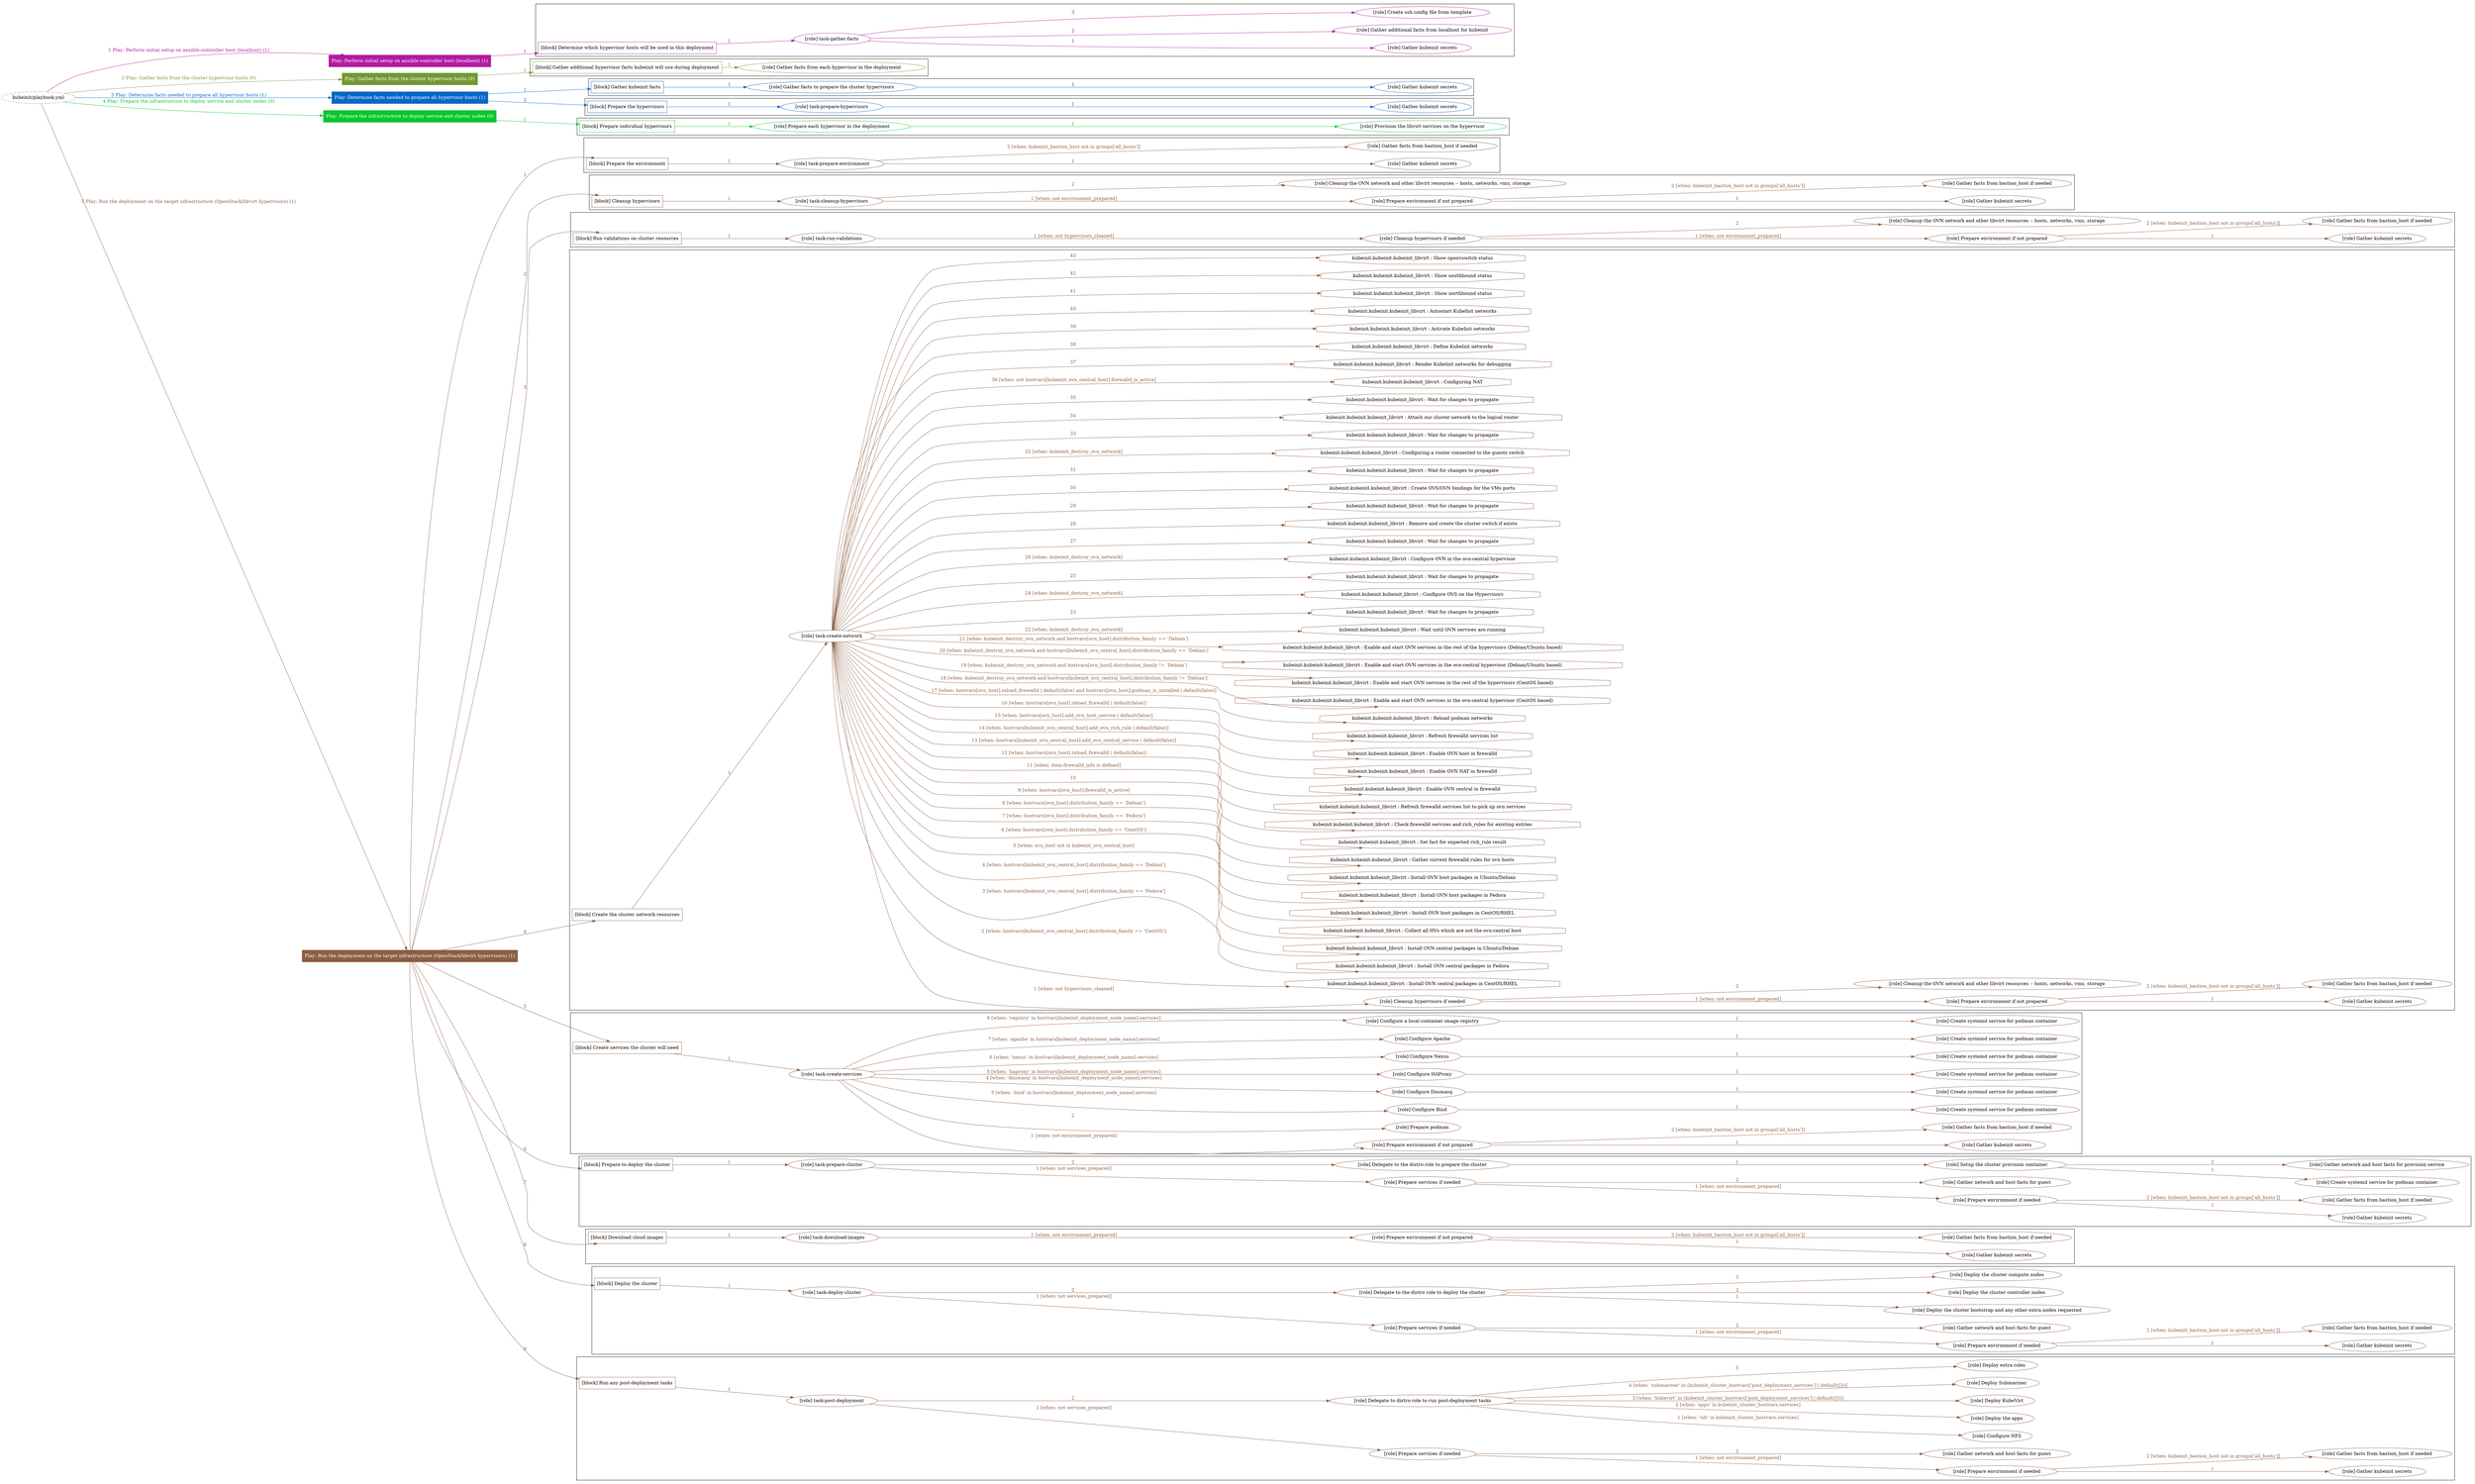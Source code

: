 digraph {
	graph [concentrate=true ordering=in rankdir=LR ratio=fill]
	edge [esep=5 sep=10]
	"kubeinit/playbook.yml" [URL="/home/runner/work/kubeinit/kubeinit/kubeinit/playbook.yml" id=playbook_96c9c6cc style=dotted]
	"kubeinit/playbook.yml" -> play_607dd2f9 [label="1 Play: Perform initial setup on ansible-controller host (localhost) (1)" color="#b21aa1" fontcolor="#b21aa1" id=edge_play_607dd2f9 labeltooltip="1 Play: Perform initial setup on ansible-controller host (localhost) (1)" tooltip="1 Play: Perform initial setup on ansible-controller host (localhost) (1)"]
	subgraph "Play: Perform initial setup on ansible-controller host (localhost) (1)" {
		play_607dd2f9 [label="Play: Perform initial setup on ansible-controller host (localhost) (1)" URL="/home/runner/work/kubeinit/kubeinit/kubeinit/playbook.yml" color="#b21aa1" fontcolor="#ffffff" id=play_607dd2f9 shape=box style=filled tooltip=localhost]
		play_607dd2f9 -> block_9c2486a5 [label=1 color="#b21aa1" fontcolor="#b21aa1" id=edge_block_9c2486a5 labeltooltip=1 tooltip=1]
		subgraph cluster_block_9c2486a5 {
			block_9c2486a5 [label="[block] Determine which hypervisor hosts will be used in this deployment" URL="/home/runner/work/kubeinit/kubeinit/kubeinit/playbook.yml" color="#b21aa1" id=block_9c2486a5 labeltooltip="Determine which hypervisor hosts will be used in this deployment" shape=box tooltip="Determine which hypervisor hosts will be used in this deployment"]
			block_9c2486a5 -> role_c8beea3e [label="1 " color="#b21aa1" fontcolor="#b21aa1" id=edge_role_c8beea3e labeltooltip="1 " tooltip="1 "]
			subgraph "task-gather-facts" {
				role_c8beea3e [label="[role] task-gather-facts" URL="/home/runner/work/kubeinit/kubeinit/kubeinit/playbook.yml" color="#b21aa1" id=role_c8beea3e tooltip="task-gather-facts"]
				role_c8beea3e -> role_471b2d00 [label="1 " color="#b21aa1" fontcolor="#b21aa1" id=edge_role_471b2d00 labeltooltip="1 " tooltip="1 "]
				subgraph "Gather kubeinit secrets" {
					role_471b2d00 [label="[role] Gather kubeinit secrets" URL="/home/runner/.ansible/collections/ansible_collections/kubeinit/kubeinit/roles/kubeinit_prepare/tasks/build_hypervisors_group.yml" color="#b21aa1" id=role_471b2d00 tooltip="Gather kubeinit secrets"]
				}
				role_c8beea3e -> role_30c70720 [label="2 " color="#b21aa1" fontcolor="#b21aa1" id=edge_role_30c70720 labeltooltip="2 " tooltip="2 "]
				subgraph "Gather additional facts from localhost for kubeinit" {
					role_30c70720 [label="[role] Gather additional facts from localhost for kubeinit" URL="/home/runner/.ansible/collections/ansible_collections/kubeinit/kubeinit/roles/kubeinit_prepare/tasks/build_hypervisors_group.yml" color="#b21aa1" id=role_30c70720 tooltip="Gather additional facts from localhost for kubeinit"]
				}
				role_c8beea3e -> role_76ab71a8 [label="3 " color="#b21aa1" fontcolor="#b21aa1" id=edge_role_76ab71a8 labeltooltip="3 " tooltip="3 "]
				subgraph "Create ssh config file from template" {
					role_76ab71a8 [label="[role] Create ssh config file from template" URL="/home/runner/.ansible/collections/ansible_collections/kubeinit/kubeinit/roles/kubeinit_prepare/tasks/build_hypervisors_group.yml" color="#b21aa1" id=role_76ab71a8 tooltip="Create ssh config file from template"]
				}
			}
		}
	}
	"kubeinit/playbook.yml" -> play_226dd5a3 [label="2 Play: Gather facts from the cluster hypervisor hosts (0)" color="#729834" fontcolor="#729834" id=edge_play_226dd5a3 labeltooltip="2 Play: Gather facts from the cluster hypervisor hosts (0)" tooltip="2 Play: Gather facts from the cluster hypervisor hosts (0)"]
	subgraph "Play: Gather facts from the cluster hypervisor hosts (0)" {
		play_226dd5a3 [label="Play: Gather facts from the cluster hypervisor hosts (0)" URL="/home/runner/work/kubeinit/kubeinit/kubeinit/playbook.yml" color="#729834" fontcolor="#ffffff" id=play_226dd5a3 shape=box style=filled tooltip="Play: Gather facts from the cluster hypervisor hosts (0)"]
		play_226dd5a3 -> block_a0a61029 [label=1 color="#729834" fontcolor="#729834" id=edge_block_a0a61029 labeltooltip=1 tooltip=1]
		subgraph cluster_block_a0a61029 {
			block_a0a61029 [label="[block] Gather additional hypervisor facts kubeinit will use during deployment" URL="/home/runner/work/kubeinit/kubeinit/kubeinit/playbook.yml" color="#729834" id=block_a0a61029 labeltooltip="Gather additional hypervisor facts kubeinit will use during deployment" shape=box tooltip="Gather additional hypervisor facts kubeinit will use during deployment"]
			block_a0a61029 -> role_df2dca7f [label="1 " color="#729834" fontcolor="#729834" id=edge_role_df2dca7f labeltooltip="1 " tooltip="1 "]
			subgraph "Gather facts from each hypervisor in the deployment" {
				role_df2dca7f [label="[role] Gather facts from each hypervisor in the deployment" URL="/home/runner/work/kubeinit/kubeinit/kubeinit/playbook.yml" color="#729834" id=role_df2dca7f tooltip="Gather facts from each hypervisor in the deployment"]
			}
		}
	}
	"kubeinit/playbook.yml" -> play_e6f5085a [label="3 Play: Determine facts needed to prepare all hypervisor hosts (1)" color="#0667c6" fontcolor="#0667c6" id=edge_play_e6f5085a labeltooltip="3 Play: Determine facts needed to prepare all hypervisor hosts (1)" tooltip="3 Play: Determine facts needed to prepare all hypervisor hosts (1)"]
	subgraph "Play: Determine facts needed to prepare all hypervisor hosts (1)" {
		play_e6f5085a [label="Play: Determine facts needed to prepare all hypervisor hosts (1)" URL="/home/runner/work/kubeinit/kubeinit/kubeinit/playbook.yml" color="#0667c6" fontcolor="#ffffff" id=play_e6f5085a shape=box style=filled tooltip=localhost]
		play_e6f5085a -> block_84cd5e61 [label=1 color="#0667c6" fontcolor="#0667c6" id=edge_block_84cd5e61 labeltooltip=1 tooltip=1]
		subgraph cluster_block_84cd5e61 {
			block_84cd5e61 [label="[block] Gather kubeinit facts" URL="/home/runner/work/kubeinit/kubeinit/kubeinit/playbook.yml" color="#0667c6" id=block_84cd5e61 labeltooltip="Gather kubeinit facts" shape=box tooltip="Gather kubeinit facts"]
			block_84cd5e61 -> role_87b81d68 [label="1 " color="#0667c6" fontcolor="#0667c6" id=edge_role_87b81d68 labeltooltip="1 " tooltip="1 "]
			subgraph "Gather facts to prepare the cluster hypervisors" {
				role_87b81d68 [label="[role] Gather facts to prepare the cluster hypervisors" URL="/home/runner/work/kubeinit/kubeinit/kubeinit/playbook.yml" color="#0667c6" id=role_87b81d68 tooltip="Gather facts to prepare the cluster hypervisors"]
				role_87b81d68 -> role_16b074ae [label="1 " color="#0667c6" fontcolor="#0667c6" id=edge_role_16b074ae labeltooltip="1 " tooltip="1 "]
				subgraph "Gather kubeinit secrets" {
					role_16b074ae [label="[role] Gather kubeinit secrets" URL="/home/runner/.ansible/collections/ansible_collections/kubeinit/kubeinit/roles/kubeinit_prepare/tasks/gather_kubeinit_facts.yml" color="#0667c6" id=role_16b074ae tooltip="Gather kubeinit secrets"]
				}
			}
		}
		play_e6f5085a -> block_10af60a8 [label=2 color="#0667c6" fontcolor="#0667c6" id=edge_block_10af60a8 labeltooltip=2 tooltip=2]
		subgraph cluster_block_10af60a8 {
			block_10af60a8 [label="[block] Prepare the hypervisors" URL="/home/runner/work/kubeinit/kubeinit/kubeinit/playbook.yml" color="#0667c6" id=block_10af60a8 labeltooltip="Prepare the hypervisors" shape=box tooltip="Prepare the hypervisors"]
			block_10af60a8 -> role_278916ab [label="1 " color="#0667c6" fontcolor="#0667c6" id=edge_role_278916ab labeltooltip="1 " tooltip="1 "]
			subgraph "task-prepare-hypervisors" {
				role_278916ab [label="[role] task-prepare-hypervisors" URL="/home/runner/work/kubeinit/kubeinit/kubeinit/playbook.yml" color="#0667c6" id=role_278916ab tooltip="task-prepare-hypervisors"]
				role_278916ab -> role_4703d170 [label="1 " color="#0667c6" fontcolor="#0667c6" id=edge_role_4703d170 labeltooltip="1 " tooltip="1 "]
				subgraph "Gather kubeinit secrets" {
					role_4703d170 [label="[role] Gather kubeinit secrets" URL="/home/runner/.ansible/collections/ansible_collections/kubeinit/kubeinit/roles/kubeinit_prepare/tasks/gather_kubeinit_facts.yml" color="#0667c6" id=role_4703d170 tooltip="Gather kubeinit secrets"]
				}
			}
		}
	}
	"kubeinit/playbook.yml" -> play_f77186fa [label="4 Play: Prepare the infrastructure to deploy service and cluster nodes (0)" color="#05c72e" fontcolor="#05c72e" id=edge_play_f77186fa labeltooltip="4 Play: Prepare the infrastructure to deploy service and cluster nodes (0)" tooltip="4 Play: Prepare the infrastructure to deploy service and cluster nodes (0)"]
	subgraph "Play: Prepare the infrastructure to deploy service and cluster nodes (0)" {
		play_f77186fa [label="Play: Prepare the infrastructure to deploy service and cluster nodes (0)" URL="/home/runner/work/kubeinit/kubeinit/kubeinit/playbook.yml" color="#05c72e" fontcolor="#ffffff" id=play_f77186fa shape=box style=filled tooltip="Play: Prepare the infrastructure to deploy service and cluster nodes (0)"]
		play_f77186fa -> block_f6d6f7ec [label=1 color="#05c72e" fontcolor="#05c72e" id=edge_block_f6d6f7ec labeltooltip=1 tooltip=1]
		subgraph cluster_block_f6d6f7ec {
			block_f6d6f7ec [label="[block] Prepare individual hypervisors" URL="/home/runner/work/kubeinit/kubeinit/kubeinit/playbook.yml" color="#05c72e" id=block_f6d6f7ec labeltooltip="Prepare individual hypervisors" shape=box tooltip="Prepare individual hypervisors"]
			block_f6d6f7ec -> role_85210fa5 [label="1 " color="#05c72e" fontcolor="#05c72e" id=edge_role_85210fa5 labeltooltip="1 " tooltip="1 "]
			subgraph "Prepare each hypervisor in the deployment" {
				role_85210fa5 [label="[role] Prepare each hypervisor in the deployment" URL="/home/runner/work/kubeinit/kubeinit/kubeinit/playbook.yml" color="#05c72e" id=role_85210fa5 tooltip="Prepare each hypervisor in the deployment"]
				role_85210fa5 -> role_5556420d [label="1 " color="#05c72e" fontcolor="#05c72e" id=edge_role_5556420d labeltooltip="1 " tooltip="1 "]
				subgraph "Provision the libvirt services on the hypervisor" {
					role_5556420d [label="[role] Provision the libvirt services on the hypervisor" URL="/home/runner/.ansible/collections/ansible_collections/kubeinit/kubeinit/roles/kubeinit_prepare/tasks/prepare_hypervisor.yml" color="#05c72e" id=role_5556420d tooltip="Provision the libvirt services on the hypervisor"]
				}
			}
		}
	}
	"kubeinit/playbook.yml" -> play_92ed0988 [label="5 Play: Run the deployment on the target infrastructure (OpenStack/libvirt hypervisors) (1)" color="#8b5e41" fontcolor="#8b5e41" id=edge_play_92ed0988 labeltooltip="5 Play: Run the deployment on the target infrastructure (OpenStack/libvirt hypervisors) (1)" tooltip="5 Play: Run the deployment on the target infrastructure (OpenStack/libvirt hypervisors) (1)"]
	subgraph "Play: Run the deployment on the target infrastructure (OpenStack/libvirt hypervisors) (1)" {
		play_92ed0988 [label="Play: Run the deployment on the target infrastructure (OpenStack/libvirt hypervisors) (1)" URL="/home/runner/work/kubeinit/kubeinit/kubeinit/playbook.yml" color="#8b5e41" fontcolor="#ffffff" id=play_92ed0988 shape=box style=filled tooltip=localhost]
		play_92ed0988 -> block_274303cf [label=1 color="#8b5e41" fontcolor="#8b5e41" id=edge_block_274303cf labeltooltip=1 tooltip=1]
		subgraph cluster_block_274303cf {
			block_274303cf [label="[block] Prepare the environment" URL="/home/runner/work/kubeinit/kubeinit/kubeinit/playbook.yml" color="#8b5e41" id=block_274303cf labeltooltip="Prepare the environment" shape=box tooltip="Prepare the environment"]
			block_274303cf -> role_c1705f21 [label="1 " color="#8b5e41" fontcolor="#8b5e41" id=edge_role_c1705f21 labeltooltip="1 " tooltip="1 "]
			subgraph "task-prepare-environment" {
				role_c1705f21 [label="[role] task-prepare-environment" URL="/home/runner/work/kubeinit/kubeinit/kubeinit/playbook.yml" color="#8b5e41" id=role_c1705f21 tooltip="task-prepare-environment"]
				role_c1705f21 -> role_d9c82311 [label="1 " color="#8b5e41" fontcolor="#8b5e41" id=edge_role_d9c82311 labeltooltip="1 " tooltip="1 "]
				subgraph "Gather kubeinit secrets" {
					role_d9c82311 [label="[role] Gather kubeinit secrets" URL="/home/runner/.ansible/collections/ansible_collections/kubeinit/kubeinit/roles/kubeinit_prepare/tasks/gather_kubeinit_facts.yml" color="#8b5e41" id=role_d9c82311 tooltip="Gather kubeinit secrets"]
				}
				role_c1705f21 -> role_bf5bf9b6 [label="2 [when: kubeinit_bastion_host not in groups['all_hosts']]" color="#8b5e41" fontcolor="#8b5e41" id=edge_role_bf5bf9b6 labeltooltip="2 [when: kubeinit_bastion_host not in groups['all_hosts']]" tooltip="2 [when: kubeinit_bastion_host not in groups['all_hosts']]"]
				subgraph "Gather facts from bastion_host if needed" {
					role_bf5bf9b6 [label="[role] Gather facts from bastion_host if needed" URL="/home/runner/.ansible/collections/ansible_collections/kubeinit/kubeinit/roles/kubeinit_prepare/tasks/main.yml" color="#8b5e41" id=role_bf5bf9b6 tooltip="Gather facts from bastion_host if needed"]
				}
			}
		}
		play_92ed0988 -> block_cca8d051 [label=2 color="#8b5e41" fontcolor="#8b5e41" id=edge_block_cca8d051 labeltooltip=2 tooltip=2]
		subgraph cluster_block_cca8d051 {
			block_cca8d051 [label="[block] Cleanup hypervisors" URL="/home/runner/work/kubeinit/kubeinit/kubeinit/playbook.yml" color="#8b5e41" id=block_cca8d051 labeltooltip="Cleanup hypervisors" shape=box tooltip="Cleanup hypervisors"]
			block_cca8d051 -> role_a7e64c57 [label="1 " color="#8b5e41" fontcolor="#8b5e41" id=edge_role_a7e64c57 labeltooltip="1 " tooltip="1 "]
			subgraph "task-cleanup-hypervisors" {
				role_a7e64c57 [label="[role] task-cleanup-hypervisors" URL="/home/runner/work/kubeinit/kubeinit/kubeinit/playbook.yml" color="#8b5e41" id=role_a7e64c57 tooltip="task-cleanup-hypervisors"]
				role_a7e64c57 -> role_997edff3 [label="1 [when: not environment_prepared]" color="#8b5e41" fontcolor="#8b5e41" id=edge_role_997edff3 labeltooltip="1 [when: not environment_prepared]" tooltip="1 [when: not environment_prepared]"]
				subgraph "Prepare environment if not prepared" {
					role_997edff3 [label="[role] Prepare environment if not prepared" URL="/home/runner/.ansible/collections/ansible_collections/kubeinit/kubeinit/roles/kubeinit_libvirt/tasks/cleanup_hypervisors.yml" color="#8b5e41" id=role_997edff3 tooltip="Prepare environment if not prepared"]
					role_997edff3 -> role_6f9c5c6a [label="1 " color="#8b5e41" fontcolor="#8b5e41" id=edge_role_6f9c5c6a labeltooltip="1 " tooltip="1 "]
					subgraph "Gather kubeinit secrets" {
						role_6f9c5c6a [label="[role] Gather kubeinit secrets" URL="/home/runner/.ansible/collections/ansible_collections/kubeinit/kubeinit/roles/kubeinit_prepare/tasks/gather_kubeinit_facts.yml" color="#8b5e41" id=role_6f9c5c6a tooltip="Gather kubeinit secrets"]
					}
					role_997edff3 -> role_94e6d1b3 [label="2 [when: kubeinit_bastion_host not in groups['all_hosts']]" color="#8b5e41" fontcolor="#8b5e41" id=edge_role_94e6d1b3 labeltooltip="2 [when: kubeinit_bastion_host not in groups['all_hosts']]" tooltip="2 [when: kubeinit_bastion_host not in groups['all_hosts']]"]
					subgraph "Gather facts from bastion_host if needed" {
						role_94e6d1b3 [label="[role] Gather facts from bastion_host if needed" URL="/home/runner/.ansible/collections/ansible_collections/kubeinit/kubeinit/roles/kubeinit_prepare/tasks/main.yml" color="#8b5e41" id=role_94e6d1b3 tooltip="Gather facts from bastion_host if needed"]
					}
				}
				role_a7e64c57 -> role_aa6dc5cd [label="2 " color="#8b5e41" fontcolor="#8b5e41" id=edge_role_aa6dc5cd labeltooltip="2 " tooltip="2 "]
				subgraph "Cleanup the OVN network and other libvirt resources -- hosts, networks, vms, storage" {
					role_aa6dc5cd [label="[role] Cleanup the OVN network and other libvirt resources -- hosts, networks, vms, storage" URL="/home/runner/.ansible/collections/ansible_collections/kubeinit/kubeinit/roles/kubeinit_libvirt/tasks/cleanup_hypervisors.yml" color="#8b5e41" id=role_aa6dc5cd tooltip="Cleanup the OVN network and other libvirt resources -- hosts, networks, vms, storage"]
				}
			}
		}
		play_92ed0988 -> block_84c84371 [label=3 color="#8b5e41" fontcolor="#8b5e41" id=edge_block_84c84371 labeltooltip=3 tooltip=3]
		subgraph cluster_block_84c84371 {
			block_84c84371 [label="[block] Run validations on cluster resources" URL="/home/runner/work/kubeinit/kubeinit/kubeinit/playbook.yml" color="#8b5e41" id=block_84c84371 labeltooltip="Run validations on cluster resources" shape=box tooltip="Run validations on cluster resources"]
			block_84c84371 -> role_a396bd7e [label="1 " color="#8b5e41" fontcolor="#8b5e41" id=edge_role_a396bd7e labeltooltip="1 " tooltip="1 "]
			subgraph "task-run-validations" {
				role_a396bd7e [label="[role] task-run-validations" URL="/home/runner/work/kubeinit/kubeinit/kubeinit/playbook.yml" color="#8b5e41" id=role_a396bd7e tooltip="task-run-validations"]
				role_a396bd7e -> role_3d0b97da [label="1 [when: not hypervisors_cleaned]" color="#8b5e41" fontcolor="#8b5e41" id=edge_role_3d0b97da labeltooltip="1 [when: not hypervisors_cleaned]" tooltip="1 [when: not hypervisors_cleaned]"]
				subgraph "Cleanup hypervisors if needed" {
					role_3d0b97da [label="[role] Cleanup hypervisors if needed" URL="/home/runner/.ansible/collections/ansible_collections/kubeinit/kubeinit/roles/kubeinit_validations/tasks/main.yml" color="#8b5e41" id=role_3d0b97da tooltip="Cleanup hypervisors if needed"]
					role_3d0b97da -> role_900ec286 [label="1 [when: not environment_prepared]" color="#8b5e41" fontcolor="#8b5e41" id=edge_role_900ec286 labeltooltip="1 [when: not environment_prepared]" tooltip="1 [when: not environment_prepared]"]
					subgraph "Prepare environment if not prepared" {
						role_900ec286 [label="[role] Prepare environment if not prepared" URL="/home/runner/.ansible/collections/ansible_collections/kubeinit/kubeinit/roles/kubeinit_libvirt/tasks/cleanup_hypervisors.yml" color="#8b5e41" id=role_900ec286 tooltip="Prepare environment if not prepared"]
						role_900ec286 -> role_20d8d78d [label="1 " color="#8b5e41" fontcolor="#8b5e41" id=edge_role_20d8d78d labeltooltip="1 " tooltip="1 "]
						subgraph "Gather kubeinit secrets" {
							role_20d8d78d [label="[role] Gather kubeinit secrets" URL="/home/runner/.ansible/collections/ansible_collections/kubeinit/kubeinit/roles/kubeinit_prepare/tasks/gather_kubeinit_facts.yml" color="#8b5e41" id=role_20d8d78d tooltip="Gather kubeinit secrets"]
						}
						role_900ec286 -> role_e8b120fa [label="2 [when: kubeinit_bastion_host not in groups['all_hosts']]" color="#8b5e41" fontcolor="#8b5e41" id=edge_role_e8b120fa labeltooltip="2 [when: kubeinit_bastion_host not in groups['all_hosts']]" tooltip="2 [when: kubeinit_bastion_host not in groups['all_hosts']]"]
						subgraph "Gather facts from bastion_host if needed" {
							role_e8b120fa [label="[role] Gather facts from bastion_host if needed" URL="/home/runner/.ansible/collections/ansible_collections/kubeinit/kubeinit/roles/kubeinit_prepare/tasks/main.yml" color="#8b5e41" id=role_e8b120fa tooltip="Gather facts from bastion_host if needed"]
						}
					}
					role_3d0b97da -> role_4c807169 [label="2 " color="#8b5e41" fontcolor="#8b5e41" id=edge_role_4c807169 labeltooltip="2 " tooltip="2 "]
					subgraph "Cleanup the OVN network and other libvirt resources -- hosts, networks, vms, storage" {
						role_4c807169 [label="[role] Cleanup the OVN network and other libvirt resources -- hosts, networks, vms, storage" URL="/home/runner/.ansible/collections/ansible_collections/kubeinit/kubeinit/roles/kubeinit_libvirt/tasks/cleanup_hypervisors.yml" color="#8b5e41" id=role_4c807169 tooltip="Cleanup the OVN network and other libvirt resources -- hosts, networks, vms, storage"]
					}
				}
			}
		}
		play_92ed0988 -> block_3363112e [label=4 color="#8b5e41" fontcolor="#8b5e41" id=edge_block_3363112e labeltooltip=4 tooltip=4]
		subgraph cluster_block_3363112e {
			block_3363112e [label="[block] Create the cluster network resources" URL="/home/runner/work/kubeinit/kubeinit/kubeinit/playbook.yml" color="#8b5e41" id=block_3363112e labeltooltip="Create the cluster network resources" shape=box tooltip="Create the cluster network resources"]
			block_3363112e -> role_f1253887 [label="1 " color="#8b5e41" fontcolor="#8b5e41" id=edge_role_f1253887 labeltooltip="1 " tooltip="1 "]
			subgraph "task-create-network" {
				role_f1253887 [label="[role] task-create-network" URL="/home/runner/work/kubeinit/kubeinit/kubeinit/playbook.yml" color="#8b5e41" id=role_f1253887 tooltip="task-create-network"]
				role_f1253887 -> role_e232d3ee [label="1 [when: not hypervisors_cleaned]" color="#8b5e41" fontcolor="#8b5e41" id=edge_role_e232d3ee labeltooltip="1 [when: not hypervisors_cleaned]" tooltip="1 [when: not hypervisors_cleaned]"]
				subgraph "Cleanup hypervisors if needed" {
					role_e232d3ee [label="[role] Cleanup hypervisors if needed" URL="/home/runner/.ansible/collections/ansible_collections/kubeinit/kubeinit/roles/kubeinit_libvirt/tasks/create_network.yml" color="#8b5e41" id=role_e232d3ee tooltip="Cleanup hypervisors if needed"]
					role_e232d3ee -> role_8840e9b3 [label="1 [when: not environment_prepared]" color="#8b5e41" fontcolor="#8b5e41" id=edge_role_8840e9b3 labeltooltip="1 [when: not environment_prepared]" tooltip="1 [when: not environment_prepared]"]
					subgraph "Prepare environment if not prepared" {
						role_8840e9b3 [label="[role] Prepare environment if not prepared" URL="/home/runner/.ansible/collections/ansible_collections/kubeinit/kubeinit/roles/kubeinit_libvirt/tasks/cleanup_hypervisors.yml" color="#8b5e41" id=role_8840e9b3 tooltip="Prepare environment if not prepared"]
						role_8840e9b3 -> role_77cdaef7 [label="1 " color="#8b5e41" fontcolor="#8b5e41" id=edge_role_77cdaef7 labeltooltip="1 " tooltip="1 "]
						subgraph "Gather kubeinit secrets" {
							role_77cdaef7 [label="[role] Gather kubeinit secrets" URL="/home/runner/.ansible/collections/ansible_collections/kubeinit/kubeinit/roles/kubeinit_prepare/tasks/gather_kubeinit_facts.yml" color="#8b5e41" id=role_77cdaef7 tooltip="Gather kubeinit secrets"]
						}
						role_8840e9b3 -> role_5412e779 [label="2 [when: kubeinit_bastion_host not in groups['all_hosts']]" color="#8b5e41" fontcolor="#8b5e41" id=edge_role_5412e779 labeltooltip="2 [when: kubeinit_bastion_host not in groups['all_hosts']]" tooltip="2 [when: kubeinit_bastion_host not in groups['all_hosts']]"]
						subgraph "Gather facts from bastion_host if needed" {
							role_5412e779 [label="[role] Gather facts from bastion_host if needed" URL="/home/runner/.ansible/collections/ansible_collections/kubeinit/kubeinit/roles/kubeinit_prepare/tasks/main.yml" color="#8b5e41" id=role_5412e779 tooltip="Gather facts from bastion_host if needed"]
						}
					}
					role_e232d3ee -> role_60cfe2c1 [label="2 " color="#8b5e41" fontcolor="#8b5e41" id=edge_role_60cfe2c1 labeltooltip="2 " tooltip="2 "]
					subgraph "Cleanup the OVN network and other libvirt resources -- hosts, networks, vms, storage" {
						role_60cfe2c1 [label="[role] Cleanup the OVN network and other libvirt resources -- hosts, networks, vms, storage" URL="/home/runner/.ansible/collections/ansible_collections/kubeinit/kubeinit/roles/kubeinit_libvirt/tasks/cleanup_hypervisors.yml" color="#8b5e41" id=role_60cfe2c1 tooltip="Cleanup the OVN network and other libvirt resources -- hosts, networks, vms, storage"]
					}
				}
				task_aec138c1 [label="kubeinit.kubeinit.kubeinit_libvirt : Install OVN central packages in CentOS/RHEL" URL="/home/runner/.ansible/collections/ansible_collections/kubeinit/kubeinit/roles/kubeinit_libvirt/tasks/create_network.yml" color="#8b5e41" id=task_aec138c1 shape=octagon tooltip="kubeinit.kubeinit.kubeinit_libvirt : Install OVN central packages in CentOS/RHEL"]
				role_f1253887 -> task_aec138c1 [label="2 [when: hostvars[kubeinit_ovn_central_host].distribution_family == 'CentOS']" color="#8b5e41" fontcolor="#8b5e41" id=edge_task_aec138c1 labeltooltip="2 [when: hostvars[kubeinit_ovn_central_host].distribution_family == 'CentOS']" tooltip="2 [when: hostvars[kubeinit_ovn_central_host].distribution_family == 'CentOS']"]
				task_70abc1e4 [label="kubeinit.kubeinit.kubeinit_libvirt : Install OVN central packages in Fedora" URL="/home/runner/.ansible/collections/ansible_collections/kubeinit/kubeinit/roles/kubeinit_libvirt/tasks/create_network.yml" color="#8b5e41" id=task_70abc1e4 shape=octagon tooltip="kubeinit.kubeinit.kubeinit_libvirt : Install OVN central packages in Fedora"]
				role_f1253887 -> task_70abc1e4 [label="3 [when: hostvars[kubeinit_ovn_central_host].distribution_family == 'Fedora']" color="#8b5e41" fontcolor="#8b5e41" id=edge_task_70abc1e4 labeltooltip="3 [when: hostvars[kubeinit_ovn_central_host].distribution_family == 'Fedora']" tooltip="3 [when: hostvars[kubeinit_ovn_central_host].distribution_family == 'Fedora']"]
				task_62c5aad1 [label="kubeinit.kubeinit.kubeinit_libvirt : Install OVN central packages in Ubuntu/Debian" URL="/home/runner/.ansible/collections/ansible_collections/kubeinit/kubeinit/roles/kubeinit_libvirt/tasks/create_network.yml" color="#8b5e41" id=task_62c5aad1 shape=octagon tooltip="kubeinit.kubeinit.kubeinit_libvirt : Install OVN central packages in Ubuntu/Debian"]
				role_f1253887 -> task_62c5aad1 [label="4 [when: hostvars[kubeinit_ovn_central_host].distribution_family == 'Debian']" color="#8b5e41" fontcolor="#8b5e41" id=edge_task_62c5aad1 labeltooltip="4 [when: hostvars[kubeinit_ovn_central_host].distribution_family == 'Debian']" tooltip="4 [when: hostvars[kubeinit_ovn_central_host].distribution_family == 'Debian']"]
				task_b6c2e672 [label="kubeinit.kubeinit.kubeinit_libvirt : Collect all HVs which are not the ovn-central host" URL="/home/runner/.ansible/collections/ansible_collections/kubeinit/kubeinit/roles/kubeinit_libvirt/tasks/create_network.yml" color="#8b5e41" id=task_b6c2e672 shape=octagon tooltip="kubeinit.kubeinit.kubeinit_libvirt : Collect all HVs which are not the ovn-central host"]
				role_f1253887 -> task_b6c2e672 [label="5 [when: ovn_host not in kubeinit_ovn_central_host]" color="#8b5e41" fontcolor="#8b5e41" id=edge_task_b6c2e672 labeltooltip="5 [when: ovn_host not in kubeinit_ovn_central_host]" tooltip="5 [when: ovn_host not in kubeinit_ovn_central_host]"]
				task_77948908 [label="kubeinit.kubeinit.kubeinit_libvirt : Install OVN host packages in CentOS/RHEL" URL="/home/runner/.ansible/collections/ansible_collections/kubeinit/kubeinit/roles/kubeinit_libvirt/tasks/create_network.yml" color="#8b5e41" id=task_77948908 shape=octagon tooltip="kubeinit.kubeinit.kubeinit_libvirt : Install OVN host packages in CentOS/RHEL"]
				role_f1253887 -> task_77948908 [label="6 [when: hostvars[ovn_host].distribution_family == 'CentOS']" color="#8b5e41" fontcolor="#8b5e41" id=edge_task_77948908 labeltooltip="6 [when: hostvars[ovn_host].distribution_family == 'CentOS']" tooltip="6 [when: hostvars[ovn_host].distribution_family == 'CentOS']"]
				task_9023e336 [label="kubeinit.kubeinit.kubeinit_libvirt : Install OVN host packages in Fedora" URL="/home/runner/.ansible/collections/ansible_collections/kubeinit/kubeinit/roles/kubeinit_libvirt/tasks/create_network.yml" color="#8b5e41" id=task_9023e336 shape=octagon tooltip="kubeinit.kubeinit.kubeinit_libvirt : Install OVN host packages in Fedora"]
				role_f1253887 -> task_9023e336 [label="7 [when: hostvars[ovn_host].distribution_family == 'Fedora']" color="#8b5e41" fontcolor="#8b5e41" id=edge_task_9023e336 labeltooltip="7 [when: hostvars[ovn_host].distribution_family == 'Fedora']" tooltip="7 [when: hostvars[ovn_host].distribution_family == 'Fedora']"]
				task_cf9ff875 [label="kubeinit.kubeinit.kubeinit_libvirt : Install OVN host packages in Ubuntu/Debian" URL="/home/runner/.ansible/collections/ansible_collections/kubeinit/kubeinit/roles/kubeinit_libvirt/tasks/create_network.yml" color="#8b5e41" id=task_cf9ff875 shape=octagon tooltip="kubeinit.kubeinit.kubeinit_libvirt : Install OVN host packages in Ubuntu/Debian"]
				role_f1253887 -> task_cf9ff875 [label="8 [when: hostvars[ovn_host].distribution_family == 'Debian']" color="#8b5e41" fontcolor="#8b5e41" id=edge_task_cf9ff875 labeltooltip="8 [when: hostvars[ovn_host].distribution_family == 'Debian']" tooltip="8 [when: hostvars[ovn_host].distribution_family == 'Debian']"]
				task_1c710e2d [label="kubeinit.kubeinit.kubeinit_libvirt : Gather current firewalld rules for ovn hosts" URL="/home/runner/.ansible/collections/ansible_collections/kubeinit/kubeinit/roles/kubeinit_libvirt/tasks/create_network.yml" color="#8b5e41" id=task_1c710e2d shape=octagon tooltip="kubeinit.kubeinit.kubeinit_libvirt : Gather current firewalld rules for ovn hosts"]
				role_f1253887 -> task_1c710e2d [label="9 [when: hostvars[ovn_host].firewalld_is_active]" color="#8b5e41" fontcolor="#8b5e41" id=edge_task_1c710e2d labeltooltip="9 [when: hostvars[ovn_host].firewalld_is_active]" tooltip="9 [when: hostvars[ovn_host].firewalld_is_active]"]
				task_884cebcd [label="kubeinit.kubeinit.kubeinit_libvirt : Set fact for expected rich_rule result" URL="/home/runner/.ansible/collections/ansible_collections/kubeinit/kubeinit/roles/kubeinit_libvirt/tasks/create_network.yml" color="#8b5e41" id=task_884cebcd shape=octagon tooltip="kubeinit.kubeinit.kubeinit_libvirt : Set fact for expected rich_rule result"]
				role_f1253887 -> task_884cebcd [label="10 " color="#8b5e41" fontcolor="#8b5e41" id=edge_task_884cebcd labeltooltip="10 " tooltip="10 "]
				task_0c3f6d7a [label="kubeinit.kubeinit.kubeinit_libvirt : Check firewalld services and rich_rules for existing entries" URL="/home/runner/.ansible/collections/ansible_collections/kubeinit/kubeinit/roles/kubeinit_libvirt/tasks/create_network.yml" color="#8b5e41" id=task_0c3f6d7a shape=octagon tooltip="kubeinit.kubeinit.kubeinit_libvirt : Check firewalld services and rich_rules for existing entries"]
				role_f1253887 -> task_0c3f6d7a [label="11 [when: item.firewalld_info is defined]" color="#8b5e41" fontcolor="#8b5e41" id=edge_task_0c3f6d7a labeltooltip="11 [when: item.firewalld_info is defined]" tooltip="11 [when: item.firewalld_info is defined]"]
				task_3537e645 [label="kubeinit.kubeinit.kubeinit_libvirt : Refresh firewalld services list to pick up ovn services" URL="/home/runner/.ansible/collections/ansible_collections/kubeinit/kubeinit/roles/kubeinit_libvirt/tasks/create_network.yml" color="#8b5e41" id=task_3537e645 shape=octagon tooltip="kubeinit.kubeinit.kubeinit_libvirt : Refresh firewalld services list to pick up ovn services"]
				role_f1253887 -> task_3537e645 [label="12 [when: hostvars[ovn_host].reload_firewalld | default(false)]" color="#8b5e41" fontcolor="#8b5e41" id=edge_task_3537e645 labeltooltip="12 [when: hostvars[ovn_host].reload_firewalld | default(false)]" tooltip="12 [when: hostvars[ovn_host].reload_firewalld | default(false)]"]
				task_038ec40e [label="kubeinit.kubeinit.kubeinit_libvirt : Enable OVN central in firewalld" URL="/home/runner/.ansible/collections/ansible_collections/kubeinit/kubeinit/roles/kubeinit_libvirt/tasks/create_network.yml" color="#8b5e41" id=task_038ec40e shape=octagon tooltip="kubeinit.kubeinit.kubeinit_libvirt : Enable OVN central in firewalld"]
				role_f1253887 -> task_038ec40e [label="13 [when: hostvars[kubeinit_ovn_central_host].add_ovn_central_service | default(false)]" color="#8b5e41" fontcolor="#8b5e41" id=edge_task_038ec40e labeltooltip="13 [when: hostvars[kubeinit_ovn_central_host].add_ovn_central_service | default(false)]" tooltip="13 [when: hostvars[kubeinit_ovn_central_host].add_ovn_central_service | default(false)]"]
				task_6357e279 [label="kubeinit.kubeinit.kubeinit_libvirt : Enable OVN NAT in firewalld" URL="/home/runner/.ansible/collections/ansible_collections/kubeinit/kubeinit/roles/kubeinit_libvirt/tasks/create_network.yml" color="#8b5e41" id=task_6357e279 shape=octagon tooltip="kubeinit.kubeinit.kubeinit_libvirt : Enable OVN NAT in firewalld"]
				role_f1253887 -> task_6357e279 [label="14 [when: hostvars[kubeinit_ovn_central_host].add_ovn_rich_rule | default(false)]" color="#8b5e41" fontcolor="#8b5e41" id=edge_task_6357e279 labeltooltip="14 [when: hostvars[kubeinit_ovn_central_host].add_ovn_rich_rule | default(false)]" tooltip="14 [when: hostvars[kubeinit_ovn_central_host].add_ovn_rich_rule | default(false)]"]
				task_8de7fa73 [label="kubeinit.kubeinit.kubeinit_libvirt : Enable OVN host in firewalld" URL="/home/runner/.ansible/collections/ansible_collections/kubeinit/kubeinit/roles/kubeinit_libvirt/tasks/create_network.yml" color="#8b5e41" id=task_8de7fa73 shape=octagon tooltip="kubeinit.kubeinit.kubeinit_libvirt : Enable OVN host in firewalld"]
				role_f1253887 -> task_8de7fa73 [label="15 [when: hostvars[ovn_host].add_ovn_host_service | default(false)]" color="#8b5e41" fontcolor="#8b5e41" id=edge_task_8de7fa73 labeltooltip="15 [when: hostvars[ovn_host].add_ovn_host_service | default(false)]" tooltip="15 [when: hostvars[ovn_host].add_ovn_host_service | default(false)]"]
				task_01d1bb13 [label="kubeinit.kubeinit.kubeinit_libvirt : Refresh firewalld services list" URL="/home/runner/.ansible/collections/ansible_collections/kubeinit/kubeinit/roles/kubeinit_libvirt/tasks/create_network.yml" color="#8b5e41" id=task_01d1bb13 shape=octagon tooltip="kubeinit.kubeinit.kubeinit_libvirt : Refresh firewalld services list"]
				role_f1253887 -> task_01d1bb13 [label="16 [when: hostvars[ovn_host].reload_firewalld | default(false)]" color="#8b5e41" fontcolor="#8b5e41" id=edge_task_01d1bb13 labeltooltip="16 [when: hostvars[ovn_host].reload_firewalld | default(false)]" tooltip="16 [when: hostvars[ovn_host].reload_firewalld | default(false)]"]
				task_7173b6a7 [label="kubeinit.kubeinit.kubeinit_libvirt : Reload podman networks" URL="/home/runner/.ansible/collections/ansible_collections/kubeinit/kubeinit/roles/kubeinit_libvirt/tasks/create_network.yml" color="#8b5e41" id=task_7173b6a7 shape=octagon tooltip="kubeinit.kubeinit.kubeinit_libvirt : Reload podman networks"]
				role_f1253887 -> task_7173b6a7 [label="17 [when: hostvars[ovn_host].reload_firewalld | default(false) and hostvars[ovn_host].podman_is_installed | default(false)]" color="#8b5e41" fontcolor="#8b5e41" id=edge_task_7173b6a7 labeltooltip="17 [when: hostvars[ovn_host].reload_firewalld | default(false) and hostvars[ovn_host].podman_is_installed | default(false)]" tooltip="17 [when: hostvars[ovn_host].reload_firewalld | default(false) and hostvars[ovn_host].podman_is_installed | default(false)]"]
				task_68d3da2d [label="kubeinit.kubeinit.kubeinit_libvirt : Enable and start OVN services in the ovn-central hypervisor (CentOS based)" URL="/home/runner/.ansible/collections/ansible_collections/kubeinit/kubeinit/roles/kubeinit_libvirt/tasks/create_network.yml" color="#8b5e41" id=task_68d3da2d shape=octagon tooltip="kubeinit.kubeinit.kubeinit_libvirt : Enable and start OVN services in the ovn-central hypervisor (CentOS based)"]
				role_f1253887 -> task_68d3da2d [label="18 [when: kubeinit_destroy_ovn_network and hostvars[kubeinit_ovn_central_host].distribution_family != 'Debian']" color="#8b5e41" fontcolor="#8b5e41" id=edge_task_68d3da2d labeltooltip="18 [when: kubeinit_destroy_ovn_network and hostvars[kubeinit_ovn_central_host].distribution_family != 'Debian']" tooltip="18 [when: kubeinit_destroy_ovn_network and hostvars[kubeinit_ovn_central_host].distribution_family != 'Debian']"]
				task_476c728a [label="kubeinit.kubeinit.kubeinit_libvirt : Enable and start OVN services in the rest of the hypervisors (CentOS based)" URL="/home/runner/.ansible/collections/ansible_collections/kubeinit/kubeinit/roles/kubeinit_libvirt/tasks/create_network.yml" color="#8b5e41" id=task_476c728a shape=octagon tooltip="kubeinit.kubeinit.kubeinit_libvirt : Enable and start OVN services in the rest of the hypervisors (CentOS based)"]
				role_f1253887 -> task_476c728a [label="19 [when: kubeinit_destroy_ovn_network and hostvars[ovn_host].distribution_family != 'Debian']" color="#8b5e41" fontcolor="#8b5e41" id=edge_task_476c728a labeltooltip="19 [when: kubeinit_destroy_ovn_network and hostvars[ovn_host].distribution_family != 'Debian']" tooltip="19 [when: kubeinit_destroy_ovn_network and hostvars[ovn_host].distribution_family != 'Debian']"]
				task_441c7855 [label="kubeinit.kubeinit.kubeinit_libvirt : Enable and start OVN services in the ovn-central hypervisor (Debian/Ubuntu based)" URL="/home/runner/.ansible/collections/ansible_collections/kubeinit/kubeinit/roles/kubeinit_libvirt/tasks/create_network.yml" color="#8b5e41" id=task_441c7855 shape=octagon tooltip="kubeinit.kubeinit.kubeinit_libvirt : Enable and start OVN services in the ovn-central hypervisor (Debian/Ubuntu based)"]
				role_f1253887 -> task_441c7855 [label="20 [when: kubeinit_destroy_ovn_network and hostvars[kubeinit_ovn_central_host].distribution_family == 'Debian']" color="#8b5e41" fontcolor="#8b5e41" id=edge_task_441c7855 labeltooltip="20 [when: kubeinit_destroy_ovn_network and hostvars[kubeinit_ovn_central_host].distribution_family == 'Debian']" tooltip="20 [when: kubeinit_destroy_ovn_network and hostvars[kubeinit_ovn_central_host].distribution_family == 'Debian']"]
				task_29f91dde [label="kubeinit.kubeinit.kubeinit_libvirt : Enable and start OVN services in the rest of the hypervisors (Debian/Ubuntu based)" URL="/home/runner/.ansible/collections/ansible_collections/kubeinit/kubeinit/roles/kubeinit_libvirt/tasks/create_network.yml" color="#8b5e41" id=task_29f91dde shape=octagon tooltip="kubeinit.kubeinit.kubeinit_libvirt : Enable and start OVN services in the rest of the hypervisors (Debian/Ubuntu based)"]
				role_f1253887 -> task_29f91dde [label="21 [when: kubeinit_destroy_ovn_network and hostvars[ovn_host].distribution_family == 'Debian']" color="#8b5e41" fontcolor="#8b5e41" id=edge_task_29f91dde labeltooltip="21 [when: kubeinit_destroy_ovn_network and hostvars[ovn_host].distribution_family == 'Debian']" tooltip="21 [when: kubeinit_destroy_ovn_network and hostvars[ovn_host].distribution_family == 'Debian']"]
				task_1579a180 [label="kubeinit.kubeinit.kubeinit_libvirt : Wait until OVN services are running" URL="/home/runner/.ansible/collections/ansible_collections/kubeinit/kubeinit/roles/kubeinit_libvirt/tasks/create_network.yml" color="#8b5e41" id=task_1579a180 shape=octagon tooltip="kubeinit.kubeinit.kubeinit_libvirt : Wait until OVN services are running"]
				role_f1253887 -> task_1579a180 [label="22 [when: kubeinit_destroy_ovn_network]" color="#8b5e41" fontcolor="#8b5e41" id=edge_task_1579a180 labeltooltip="22 [when: kubeinit_destroy_ovn_network]" tooltip="22 [when: kubeinit_destroy_ovn_network]"]
				task_53a70d00 [label="kubeinit.kubeinit.kubeinit_libvirt : Wait for changes to propagate" URL="/home/runner/.ansible/collections/ansible_collections/kubeinit/kubeinit/roles/kubeinit_libvirt/tasks/create_network.yml" color="#8b5e41" id=task_53a70d00 shape=octagon tooltip="kubeinit.kubeinit.kubeinit_libvirt : Wait for changes to propagate"]
				role_f1253887 -> task_53a70d00 [label="23 " color="#8b5e41" fontcolor="#8b5e41" id=edge_task_53a70d00 labeltooltip="23 " tooltip="23 "]
				task_1b034069 [label="kubeinit.kubeinit.kubeinit_libvirt : Configure OVS on the Hypervisors" URL="/home/runner/.ansible/collections/ansible_collections/kubeinit/kubeinit/roles/kubeinit_libvirt/tasks/create_network.yml" color="#8b5e41" id=task_1b034069 shape=octagon tooltip="kubeinit.kubeinit.kubeinit_libvirt : Configure OVS on the Hypervisors"]
				role_f1253887 -> task_1b034069 [label="24 [when: kubeinit_destroy_ovn_network]" color="#8b5e41" fontcolor="#8b5e41" id=edge_task_1b034069 labeltooltip="24 [when: kubeinit_destroy_ovn_network]" tooltip="24 [when: kubeinit_destroy_ovn_network]"]
				task_1b9061c5 [label="kubeinit.kubeinit.kubeinit_libvirt : Wait for changes to propagate" URL="/home/runner/.ansible/collections/ansible_collections/kubeinit/kubeinit/roles/kubeinit_libvirt/tasks/create_network.yml" color="#8b5e41" id=task_1b9061c5 shape=octagon tooltip="kubeinit.kubeinit.kubeinit_libvirt : Wait for changes to propagate"]
				role_f1253887 -> task_1b9061c5 [label="25 " color="#8b5e41" fontcolor="#8b5e41" id=edge_task_1b9061c5 labeltooltip="25 " tooltip="25 "]
				task_ab56e0c1 [label="kubeinit.kubeinit.kubeinit_libvirt : Configure OVN in the ovn-central hypervisor" URL="/home/runner/.ansible/collections/ansible_collections/kubeinit/kubeinit/roles/kubeinit_libvirt/tasks/create_network.yml" color="#8b5e41" id=task_ab56e0c1 shape=octagon tooltip="kubeinit.kubeinit.kubeinit_libvirt : Configure OVN in the ovn-central hypervisor"]
				role_f1253887 -> task_ab56e0c1 [label="26 [when: kubeinit_destroy_ovn_network]" color="#8b5e41" fontcolor="#8b5e41" id=edge_task_ab56e0c1 labeltooltip="26 [when: kubeinit_destroy_ovn_network]" tooltip="26 [when: kubeinit_destroy_ovn_network]"]
				task_3f5d254a [label="kubeinit.kubeinit.kubeinit_libvirt : Wait for changes to propagate" URL="/home/runner/.ansible/collections/ansible_collections/kubeinit/kubeinit/roles/kubeinit_libvirt/tasks/create_network.yml" color="#8b5e41" id=task_3f5d254a shape=octagon tooltip="kubeinit.kubeinit.kubeinit_libvirt : Wait for changes to propagate"]
				role_f1253887 -> task_3f5d254a [label="27 " color="#8b5e41" fontcolor="#8b5e41" id=edge_task_3f5d254a labeltooltip="27 " tooltip="27 "]
				task_4f400585 [label="kubeinit.kubeinit.kubeinit_libvirt : Remove and create the cluster switch if exists" URL="/home/runner/.ansible/collections/ansible_collections/kubeinit/kubeinit/roles/kubeinit_libvirt/tasks/create_network.yml" color="#8b5e41" id=task_4f400585 shape=octagon tooltip="kubeinit.kubeinit.kubeinit_libvirt : Remove and create the cluster switch if exists"]
				role_f1253887 -> task_4f400585 [label="28 " color="#8b5e41" fontcolor="#8b5e41" id=edge_task_4f400585 labeltooltip="28 " tooltip="28 "]
				task_1145d1bf [label="kubeinit.kubeinit.kubeinit_libvirt : Wait for changes to propagate" URL="/home/runner/.ansible/collections/ansible_collections/kubeinit/kubeinit/roles/kubeinit_libvirt/tasks/create_network.yml" color="#8b5e41" id=task_1145d1bf shape=octagon tooltip="kubeinit.kubeinit.kubeinit_libvirt : Wait for changes to propagate"]
				role_f1253887 -> task_1145d1bf [label="29 " color="#8b5e41" fontcolor="#8b5e41" id=edge_task_1145d1bf labeltooltip="29 " tooltip="29 "]
				task_7e4e9aa8 [label="kubeinit.kubeinit.kubeinit_libvirt : Create OVS/OVN bindings for the VMs ports" URL="/home/runner/.ansible/collections/ansible_collections/kubeinit/kubeinit/roles/kubeinit_libvirt/tasks/create_network.yml" color="#8b5e41" id=task_7e4e9aa8 shape=octagon tooltip="kubeinit.kubeinit.kubeinit_libvirt : Create OVS/OVN bindings for the VMs ports"]
				role_f1253887 -> task_7e4e9aa8 [label="30 " color="#8b5e41" fontcolor="#8b5e41" id=edge_task_7e4e9aa8 labeltooltip="30 " tooltip="30 "]
				task_d67d38ce [label="kubeinit.kubeinit.kubeinit_libvirt : Wait for changes to propagate" URL="/home/runner/.ansible/collections/ansible_collections/kubeinit/kubeinit/roles/kubeinit_libvirt/tasks/create_network.yml" color="#8b5e41" id=task_d67d38ce shape=octagon tooltip="kubeinit.kubeinit.kubeinit_libvirt : Wait for changes to propagate"]
				role_f1253887 -> task_d67d38ce [label="31 " color="#8b5e41" fontcolor="#8b5e41" id=edge_task_d67d38ce labeltooltip="31 " tooltip="31 "]
				task_2eea4040 [label="kubeinit.kubeinit.kubeinit_libvirt : Configuring a router connected to the guests switch" URL="/home/runner/.ansible/collections/ansible_collections/kubeinit/kubeinit/roles/kubeinit_libvirt/tasks/create_network.yml" color="#8b5e41" id=task_2eea4040 shape=octagon tooltip="kubeinit.kubeinit.kubeinit_libvirt : Configuring a router connected to the guests switch"]
				role_f1253887 -> task_2eea4040 [label="32 [when: kubeinit_destroy_ovn_network]" color="#8b5e41" fontcolor="#8b5e41" id=edge_task_2eea4040 labeltooltip="32 [when: kubeinit_destroy_ovn_network]" tooltip="32 [when: kubeinit_destroy_ovn_network]"]
				task_8bb8aedb [label="kubeinit.kubeinit.kubeinit_libvirt : Wait for changes to propagate" URL="/home/runner/.ansible/collections/ansible_collections/kubeinit/kubeinit/roles/kubeinit_libvirt/tasks/create_network.yml" color="#8b5e41" id=task_8bb8aedb shape=octagon tooltip="kubeinit.kubeinit.kubeinit_libvirt : Wait for changes to propagate"]
				role_f1253887 -> task_8bb8aedb [label="33 " color="#8b5e41" fontcolor="#8b5e41" id=edge_task_8bb8aedb labeltooltip="33 " tooltip="33 "]
				task_0fcec571 [label="kubeinit.kubeinit.kubeinit_libvirt : Attach our cluster network to the logical router" URL="/home/runner/.ansible/collections/ansible_collections/kubeinit/kubeinit/roles/kubeinit_libvirt/tasks/create_network.yml" color="#8b5e41" id=task_0fcec571 shape=octagon tooltip="kubeinit.kubeinit.kubeinit_libvirt : Attach our cluster network to the logical router"]
				role_f1253887 -> task_0fcec571 [label="34 " color="#8b5e41" fontcolor="#8b5e41" id=edge_task_0fcec571 labeltooltip="34 " tooltip="34 "]
				task_da88a8c7 [label="kubeinit.kubeinit.kubeinit_libvirt : Wait for changes to propagate" URL="/home/runner/.ansible/collections/ansible_collections/kubeinit/kubeinit/roles/kubeinit_libvirt/tasks/create_network.yml" color="#8b5e41" id=task_da88a8c7 shape=octagon tooltip="kubeinit.kubeinit.kubeinit_libvirt : Wait for changes to propagate"]
				role_f1253887 -> task_da88a8c7 [label="35 " color="#8b5e41" fontcolor="#8b5e41" id=edge_task_da88a8c7 labeltooltip="35 " tooltip="35 "]
				task_56a57441 [label="kubeinit.kubeinit.kubeinit_libvirt : Configuring NAT" URL="/home/runner/.ansible/collections/ansible_collections/kubeinit/kubeinit/roles/kubeinit_libvirt/tasks/create_network.yml" color="#8b5e41" id=task_56a57441 shape=octagon tooltip="kubeinit.kubeinit.kubeinit_libvirt : Configuring NAT"]
				role_f1253887 -> task_56a57441 [label="36 [when: not hostvars[kubeinit_ovn_central_host].firewalld_is_active]" color="#8b5e41" fontcolor="#8b5e41" id=edge_task_56a57441 labeltooltip="36 [when: not hostvars[kubeinit_ovn_central_host].firewalld_is_active]" tooltip="36 [when: not hostvars[kubeinit_ovn_central_host].firewalld_is_active]"]
				task_1e3fb09a [label="kubeinit.kubeinit.kubeinit_libvirt : Render KubeInit networks for debugging" URL="/home/runner/.ansible/collections/ansible_collections/kubeinit/kubeinit/roles/kubeinit_libvirt/tasks/create_network.yml" color="#8b5e41" id=task_1e3fb09a shape=octagon tooltip="kubeinit.kubeinit.kubeinit_libvirt : Render KubeInit networks for debugging"]
				role_f1253887 -> task_1e3fb09a [label="37 " color="#8b5e41" fontcolor="#8b5e41" id=edge_task_1e3fb09a labeltooltip="37 " tooltip="37 "]
				task_8d6ba648 [label="kubeinit.kubeinit.kubeinit_libvirt : Define KubeInit networks" URL="/home/runner/.ansible/collections/ansible_collections/kubeinit/kubeinit/roles/kubeinit_libvirt/tasks/create_network.yml" color="#8b5e41" id=task_8d6ba648 shape=octagon tooltip="kubeinit.kubeinit.kubeinit_libvirt : Define KubeInit networks"]
				role_f1253887 -> task_8d6ba648 [label="38 " color="#8b5e41" fontcolor="#8b5e41" id=edge_task_8d6ba648 labeltooltip="38 " tooltip="38 "]
				task_003dc374 [label="kubeinit.kubeinit.kubeinit_libvirt : Activate KubeInit networks" URL="/home/runner/.ansible/collections/ansible_collections/kubeinit/kubeinit/roles/kubeinit_libvirt/tasks/create_network.yml" color="#8b5e41" id=task_003dc374 shape=octagon tooltip="kubeinit.kubeinit.kubeinit_libvirt : Activate KubeInit networks"]
				role_f1253887 -> task_003dc374 [label="39 " color="#8b5e41" fontcolor="#8b5e41" id=edge_task_003dc374 labeltooltip="39 " tooltip="39 "]
				task_d3190f31 [label="kubeinit.kubeinit.kubeinit_libvirt : Autostart KubeInit networks" URL="/home/runner/.ansible/collections/ansible_collections/kubeinit/kubeinit/roles/kubeinit_libvirt/tasks/create_network.yml" color="#8b5e41" id=task_d3190f31 shape=octagon tooltip="kubeinit.kubeinit.kubeinit_libvirt : Autostart KubeInit networks"]
				role_f1253887 -> task_d3190f31 [label="40 " color="#8b5e41" fontcolor="#8b5e41" id=edge_task_d3190f31 labeltooltip="40 " tooltip="40 "]
				task_fb62dbb8 [label="kubeinit.kubeinit.kubeinit_libvirt : Show northbound status" URL="/home/runner/.ansible/collections/ansible_collections/kubeinit/kubeinit/roles/kubeinit_libvirt/tasks/create_network.yml" color="#8b5e41" id=task_fb62dbb8 shape=octagon tooltip="kubeinit.kubeinit.kubeinit_libvirt : Show northbound status"]
				role_f1253887 -> task_fb62dbb8 [label="41 " color="#8b5e41" fontcolor="#8b5e41" id=edge_task_fb62dbb8 labeltooltip="41 " tooltip="41 "]
				task_9076ddf3 [label="kubeinit.kubeinit.kubeinit_libvirt : Show southbound status" URL="/home/runner/.ansible/collections/ansible_collections/kubeinit/kubeinit/roles/kubeinit_libvirt/tasks/create_network.yml" color="#8b5e41" id=task_9076ddf3 shape=octagon tooltip="kubeinit.kubeinit.kubeinit_libvirt : Show southbound status"]
				role_f1253887 -> task_9076ddf3 [label="42 " color="#8b5e41" fontcolor="#8b5e41" id=edge_task_9076ddf3 labeltooltip="42 " tooltip="42 "]
				task_39171881 [label="kubeinit.kubeinit.kubeinit_libvirt : Show openvswitch status" URL="/home/runner/.ansible/collections/ansible_collections/kubeinit/kubeinit/roles/kubeinit_libvirt/tasks/create_network.yml" color="#8b5e41" id=task_39171881 shape=octagon tooltip="kubeinit.kubeinit.kubeinit_libvirt : Show openvswitch status"]
				role_f1253887 -> task_39171881 [label="43 " color="#8b5e41" fontcolor="#8b5e41" id=edge_task_39171881 labeltooltip="43 " tooltip="43 "]
			}
		}
		play_92ed0988 -> block_4a05a3c1 [label=5 color="#8b5e41" fontcolor="#8b5e41" id=edge_block_4a05a3c1 labeltooltip=5 tooltip=5]
		subgraph cluster_block_4a05a3c1 {
			block_4a05a3c1 [label="[block] Create services the cluster will need" URL="/home/runner/work/kubeinit/kubeinit/kubeinit/playbook.yml" color="#8b5e41" id=block_4a05a3c1 labeltooltip="Create services the cluster will need" shape=box tooltip="Create services the cluster will need"]
			block_4a05a3c1 -> role_400c089c [label="1 " color="#8b5e41" fontcolor="#8b5e41" id=edge_role_400c089c labeltooltip="1 " tooltip="1 "]
			subgraph "task-create-services" {
				role_400c089c [label="[role] task-create-services" URL="/home/runner/work/kubeinit/kubeinit/kubeinit/playbook.yml" color="#8b5e41" id=role_400c089c tooltip="task-create-services"]
				role_400c089c -> role_31ee1fe9 [label="1 [when: not environment_prepared]" color="#8b5e41" fontcolor="#8b5e41" id=edge_role_31ee1fe9 labeltooltip="1 [when: not environment_prepared]" tooltip="1 [when: not environment_prepared]"]
				subgraph "Prepare environment if not prepared" {
					role_31ee1fe9 [label="[role] Prepare environment if not prepared" URL="/home/runner/.ansible/collections/ansible_collections/kubeinit/kubeinit/roles/kubeinit_services/tasks/main.yml" color="#8b5e41" id=role_31ee1fe9 tooltip="Prepare environment if not prepared"]
					role_31ee1fe9 -> role_9da8c8e3 [label="1 " color="#8b5e41" fontcolor="#8b5e41" id=edge_role_9da8c8e3 labeltooltip="1 " tooltip="1 "]
					subgraph "Gather kubeinit secrets" {
						role_9da8c8e3 [label="[role] Gather kubeinit secrets" URL="/home/runner/.ansible/collections/ansible_collections/kubeinit/kubeinit/roles/kubeinit_prepare/tasks/gather_kubeinit_facts.yml" color="#8b5e41" id=role_9da8c8e3 tooltip="Gather kubeinit secrets"]
					}
					role_31ee1fe9 -> role_e1c09002 [label="2 [when: kubeinit_bastion_host not in groups['all_hosts']]" color="#8b5e41" fontcolor="#8b5e41" id=edge_role_e1c09002 labeltooltip="2 [when: kubeinit_bastion_host not in groups['all_hosts']]" tooltip="2 [when: kubeinit_bastion_host not in groups['all_hosts']]"]
					subgraph "Gather facts from bastion_host if needed" {
						role_e1c09002 [label="[role] Gather facts from bastion_host if needed" URL="/home/runner/.ansible/collections/ansible_collections/kubeinit/kubeinit/roles/kubeinit_prepare/tasks/main.yml" color="#8b5e41" id=role_e1c09002 tooltip="Gather facts from bastion_host if needed"]
					}
				}
				role_400c089c -> role_280a474c [label="2 " color="#8b5e41" fontcolor="#8b5e41" id=edge_role_280a474c labeltooltip="2 " tooltip="2 "]
				subgraph "Prepare podman" {
					role_280a474c [label="[role] Prepare podman" URL="/home/runner/.ansible/collections/ansible_collections/kubeinit/kubeinit/roles/kubeinit_services/tasks/00_create_service_pod.yml" color="#8b5e41" id=role_280a474c tooltip="Prepare podman"]
				}
				role_400c089c -> role_f33175b9 [label="3 [when: 'bind' in hostvars[kubeinit_deployment_node_name].services]" color="#8b5e41" fontcolor="#8b5e41" id=edge_role_f33175b9 labeltooltip="3 [when: 'bind' in hostvars[kubeinit_deployment_node_name].services]" tooltip="3 [when: 'bind' in hostvars[kubeinit_deployment_node_name].services]"]
				subgraph "Configure Bind" {
					role_f33175b9 [label="[role] Configure Bind" URL="/home/runner/.ansible/collections/ansible_collections/kubeinit/kubeinit/roles/kubeinit_services/tasks/start_services_containers.yml" color="#8b5e41" id=role_f33175b9 tooltip="Configure Bind"]
					role_f33175b9 -> role_c3a0398a [label="1 " color="#8b5e41" fontcolor="#8b5e41" id=edge_role_c3a0398a labeltooltip="1 " tooltip="1 "]
					subgraph "Create systemd service for podman container" {
						role_c3a0398a [label="[role] Create systemd service for podman container" URL="/home/runner/.ansible/collections/ansible_collections/kubeinit/kubeinit/roles/kubeinit_bind/tasks/main.yml" color="#8b5e41" id=role_c3a0398a tooltip="Create systemd service for podman container"]
					}
				}
				role_400c089c -> role_61c633c4 [label="4 [when: 'dnsmasq' in hostvars[kubeinit_deployment_node_name].services]" color="#8b5e41" fontcolor="#8b5e41" id=edge_role_61c633c4 labeltooltip="4 [when: 'dnsmasq' in hostvars[kubeinit_deployment_node_name].services]" tooltip="4 [when: 'dnsmasq' in hostvars[kubeinit_deployment_node_name].services]"]
				subgraph "Configure Dnsmasq" {
					role_61c633c4 [label="[role] Configure Dnsmasq" URL="/home/runner/.ansible/collections/ansible_collections/kubeinit/kubeinit/roles/kubeinit_services/tasks/start_services_containers.yml" color="#8b5e41" id=role_61c633c4 tooltip="Configure Dnsmasq"]
					role_61c633c4 -> role_382fe2a6 [label="1 " color="#8b5e41" fontcolor="#8b5e41" id=edge_role_382fe2a6 labeltooltip="1 " tooltip="1 "]
					subgraph "Create systemd service for podman container" {
						role_382fe2a6 [label="[role] Create systemd service for podman container" URL="/home/runner/.ansible/collections/ansible_collections/kubeinit/kubeinit/roles/kubeinit_dnsmasq/tasks/main.yml" color="#8b5e41" id=role_382fe2a6 tooltip="Create systemd service for podman container"]
					}
				}
				role_400c089c -> role_94460648 [label="5 [when: 'haproxy' in hostvars[kubeinit_deployment_node_name].services]" color="#8b5e41" fontcolor="#8b5e41" id=edge_role_94460648 labeltooltip="5 [when: 'haproxy' in hostvars[kubeinit_deployment_node_name].services]" tooltip="5 [when: 'haproxy' in hostvars[kubeinit_deployment_node_name].services]"]
				subgraph "Configure HAProxy" {
					role_94460648 [label="[role] Configure HAProxy" URL="/home/runner/.ansible/collections/ansible_collections/kubeinit/kubeinit/roles/kubeinit_services/tasks/start_services_containers.yml" color="#8b5e41" id=role_94460648 tooltip="Configure HAProxy"]
					role_94460648 -> role_4f74eb78 [label="1 " color="#8b5e41" fontcolor="#8b5e41" id=edge_role_4f74eb78 labeltooltip="1 " tooltip="1 "]
					subgraph "Create systemd service for podman container" {
						role_4f74eb78 [label="[role] Create systemd service for podman container" URL="/home/runner/.ansible/collections/ansible_collections/kubeinit/kubeinit/roles/kubeinit_haproxy/tasks/main.yml" color="#8b5e41" id=role_4f74eb78 tooltip="Create systemd service for podman container"]
					}
				}
				role_400c089c -> role_e0c9d7a0 [label="6 [when: 'nexus' in hostvars[kubeinit_deployment_node_name].services]" color="#8b5e41" fontcolor="#8b5e41" id=edge_role_e0c9d7a0 labeltooltip="6 [when: 'nexus' in hostvars[kubeinit_deployment_node_name].services]" tooltip="6 [when: 'nexus' in hostvars[kubeinit_deployment_node_name].services]"]
				subgraph "Configure Nexus" {
					role_e0c9d7a0 [label="[role] Configure Nexus" URL="/home/runner/.ansible/collections/ansible_collections/kubeinit/kubeinit/roles/kubeinit_services/tasks/start_services_containers.yml" color="#8b5e41" id=role_e0c9d7a0 tooltip="Configure Nexus"]
					role_e0c9d7a0 -> role_9e6ac04e [label="1 " color="#8b5e41" fontcolor="#8b5e41" id=edge_role_9e6ac04e labeltooltip="1 " tooltip="1 "]
					subgraph "Create systemd service for podman container" {
						role_9e6ac04e [label="[role] Create systemd service for podman container" URL="/home/runner/.ansible/collections/ansible_collections/kubeinit/kubeinit/roles/kubeinit_nexus/tasks/main.yml" color="#8b5e41" id=role_9e6ac04e tooltip="Create systemd service for podman container"]
					}
				}
				role_400c089c -> role_2d7f15d4 [label="7 [when: 'apache' in hostvars[kubeinit_deployment_node_name].services]" color="#8b5e41" fontcolor="#8b5e41" id=edge_role_2d7f15d4 labeltooltip="7 [when: 'apache' in hostvars[kubeinit_deployment_node_name].services]" tooltip="7 [when: 'apache' in hostvars[kubeinit_deployment_node_name].services]"]
				subgraph "Configure Apache" {
					role_2d7f15d4 [label="[role] Configure Apache" URL="/home/runner/.ansible/collections/ansible_collections/kubeinit/kubeinit/roles/kubeinit_services/tasks/start_services_containers.yml" color="#8b5e41" id=role_2d7f15d4 tooltip="Configure Apache"]
					role_2d7f15d4 -> role_2a0fe986 [label="1 " color="#8b5e41" fontcolor="#8b5e41" id=edge_role_2a0fe986 labeltooltip="1 " tooltip="1 "]
					subgraph "Create systemd service for podman container" {
						role_2a0fe986 [label="[role] Create systemd service for podman container" URL="/home/runner/.ansible/collections/ansible_collections/kubeinit/kubeinit/roles/kubeinit_apache/tasks/main.yml" color="#8b5e41" id=role_2a0fe986 tooltip="Create systemd service for podman container"]
					}
				}
				role_400c089c -> role_c2e17cef [label="8 [when: 'registry' in hostvars[kubeinit_deployment_node_name].services]" color="#8b5e41" fontcolor="#8b5e41" id=edge_role_c2e17cef labeltooltip="8 [when: 'registry' in hostvars[kubeinit_deployment_node_name].services]" tooltip="8 [when: 'registry' in hostvars[kubeinit_deployment_node_name].services]"]
				subgraph "Configure a local container image registry" {
					role_c2e17cef [label="[role] Configure a local container image registry" URL="/home/runner/.ansible/collections/ansible_collections/kubeinit/kubeinit/roles/kubeinit_services/tasks/start_services_containers.yml" color="#8b5e41" id=role_c2e17cef tooltip="Configure a local container image registry"]
					role_c2e17cef -> role_d7b41cf1 [label="1 " color="#8b5e41" fontcolor="#8b5e41" id=edge_role_d7b41cf1 labeltooltip="1 " tooltip="1 "]
					subgraph "Create systemd service for podman container" {
						role_d7b41cf1 [label="[role] Create systemd service for podman container" URL="/home/runner/.ansible/collections/ansible_collections/kubeinit/kubeinit/roles/kubeinit_registry/tasks/main.yml" color="#8b5e41" id=role_d7b41cf1 tooltip="Create systemd service for podman container"]
					}
				}
			}
		}
		play_92ed0988 -> block_4fdfbf7a [label=6 color="#8b5e41" fontcolor="#8b5e41" id=edge_block_4fdfbf7a labeltooltip=6 tooltip=6]
		subgraph cluster_block_4fdfbf7a {
			block_4fdfbf7a [label="[block] Prepare to deploy the cluster" URL="/home/runner/work/kubeinit/kubeinit/kubeinit/playbook.yml" color="#8b5e41" id=block_4fdfbf7a labeltooltip="Prepare to deploy the cluster" shape=box tooltip="Prepare to deploy the cluster"]
			block_4fdfbf7a -> role_07974f20 [label="1 " color="#8b5e41" fontcolor="#8b5e41" id=edge_role_07974f20 labeltooltip="1 " tooltip="1 "]
			subgraph "task-prepare-cluster" {
				role_07974f20 [label="[role] task-prepare-cluster" URL="/home/runner/work/kubeinit/kubeinit/kubeinit/playbook.yml" color="#8b5e41" id=role_07974f20 tooltip="task-prepare-cluster"]
				role_07974f20 -> role_ecbfd6ca [label="1 [when: not services_prepared]" color="#8b5e41" fontcolor="#8b5e41" id=edge_role_ecbfd6ca labeltooltip="1 [when: not services_prepared]" tooltip="1 [when: not services_prepared]"]
				subgraph "Prepare services if needed" {
					role_ecbfd6ca [label="[role] Prepare services if needed" URL="/home/runner/.ansible/collections/ansible_collections/kubeinit/kubeinit/roles/kubeinit_prepare/tasks/prepare_cluster.yml" color="#8b5e41" id=role_ecbfd6ca tooltip="Prepare services if needed"]
					role_ecbfd6ca -> role_7ab0dcc3 [label="1 [when: not environment_prepared]" color="#8b5e41" fontcolor="#8b5e41" id=edge_role_7ab0dcc3 labeltooltip="1 [when: not environment_prepared]" tooltip="1 [when: not environment_prepared]"]
					subgraph "Prepare environment if needed" {
						role_7ab0dcc3 [label="[role] Prepare environment if needed" URL="/home/runner/.ansible/collections/ansible_collections/kubeinit/kubeinit/roles/kubeinit_services/tasks/prepare_services.yml" color="#8b5e41" id=role_7ab0dcc3 tooltip="Prepare environment if needed"]
						role_7ab0dcc3 -> role_7d10a973 [label="1 " color="#8b5e41" fontcolor="#8b5e41" id=edge_role_7d10a973 labeltooltip="1 " tooltip="1 "]
						subgraph "Gather kubeinit secrets" {
							role_7d10a973 [label="[role] Gather kubeinit secrets" URL="/home/runner/.ansible/collections/ansible_collections/kubeinit/kubeinit/roles/kubeinit_prepare/tasks/gather_kubeinit_facts.yml" color="#8b5e41" id=role_7d10a973 tooltip="Gather kubeinit secrets"]
						}
						role_7ab0dcc3 -> role_5b363be7 [label="2 [when: kubeinit_bastion_host not in groups['all_hosts']]" color="#8b5e41" fontcolor="#8b5e41" id=edge_role_5b363be7 labeltooltip="2 [when: kubeinit_bastion_host not in groups['all_hosts']]" tooltip="2 [when: kubeinit_bastion_host not in groups['all_hosts']]"]
						subgraph "Gather facts from bastion_host if needed" {
							role_5b363be7 [label="[role] Gather facts from bastion_host if needed" URL="/home/runner/.ansible/collections/ansible_collections/kubeinit/kubeinit/roles/kubeinit_prepare/tasks/main.yml" color="#8b5e41" id=role_5b363be7 tooltip="Gather facts from bastion_host if needed"]
						}
					}
					role_ecbfd6ca -> role_f797ba53 [label="2 " color="#8b5e41" fontcolor="#8b5e41" id=edge_role_f797ba53 labeltooltip="2 " tooltip="2 "]
					subgraph "Gather network and host facts for guest" {
						role_f797ba53 [label="[role] Gather network and host facts for guest" URL="/home/runner/.ansible/collections/ansible_collections/kubeinit/kubeinit/roles/kubeinit_services/tasks/prepare_services.yml" color="#8b5e41" id=role_f797ba53 tooltip="Gather network and host facts for guest"]
					}
				}
				role_07974f20 -> role_ee356526 [label="2 " color="#8b5e41" fontcolor="#8b5e41" id=edge_role_ee356526 labeltooltip="2 " tooltip="2 "]
				subgraph "Delegate to the distro role to prepare the cluster" {
					role_ee356526 [label="[role] Delegate to the distro role to prepare the cluster" URL="/home/runner/.ansible/collections/ansible_collections/kubeinit/kubeinit/roles/kubeinit_prepare/tasks/prepare_cluster.yml" color="#8b5e41" id=role_ee356526 tooltip="Delegate to the distro role to prepare the cluster"]
					role_ee356526 -> role_a72230fe [label="1 " color="#8b5e41" fontcolor="#8b5e41" id=edge_role_a72230fe labeltooltip="1 " tooltip="1 "]
					subgraph "Setup the cluster provision container" {
						role_a72230fe [label="[role] Setup the cluster provision container" URL="/home/runner/.ansible/collections/ansible_collections/kubeinit/kubeinit/roles/kubeinit_openshift/tasks/prepare_cluster.yml" color="#8b5e41" id=role_a72230fe tooltip="Setup the cluster provision container"]
						role_a72230fe -> role_78613270 [label="1 " color="#8b5e41" fontcolor="#8b5e41" id=edge_role_78613270 labeltooltip="1 " tooltip="1 "]
						subgraph "Create systemd service for podman container" {
							role_78613270 [label="[role] Create systemd service for podman container" URL="/home/runner/.ansible/collections/ansible_collections/kubeinit/kubeinit/roles/kubeinit_services/tasks/create_provision_container.yml" color="#8b5e41" id=role_78613270 tooltip="Create systemd service for podman container"]
						}
						role_a72230fe -> role_e5bea386 [label="2 " color="#8b5e41" fontcolor="#8b5e41" id=edge_role_e5bea386 labeltooltip="2 " tooltip="2 "]
						subgraph "Gather network and host facts for provision service" {
							role_e5bea386 [label="[role] Gather network and host facts for provision service" URL="/home/runner/.ansible/collections/ansible_collections/kubeinit/kubeinit/roles/kubeinit_services/tasks/create_provision_container.yml" color="#8b5e41" id=role_e5bea386 tooltip="Gather network and host facts for provision service"]
						}
					}
				}
			}
		}
		play_92ed0988 -> block_68c5c0e0 [label=7 color="#8b5e41" fontcolor="#8b5e41" id=edge_block_68c5c0e0 labeltooltip=7 tooltip=7]
		subgraph cluster_block_68c5c0e0 {
			block_68c5c0e0 [label="[block] Download cloud images" URL="/home/runner/work/kubeinit/kubeinit/kubeinit/playbook.yml" color="#8b5e41" id=block_68c5c0e0 labeltooltip="Download cloud images" shape=box tooltip="Download cloud images"]
			block_68c5c0e0 -> role_9c4a55a3 [label="1 " color="#8b5e41" fontcolor="#8b5e41" id=edge_role_9c4a55a3 labeltooltip="1 " tooltip="1 "]
			subgraph "task-download-images" {
				role_9c4a55a3 [label="[role] task-download-images" URL="/home/runner/work/kubeinit/kubeinit/kubeinit/playbook.yml" color="#8b5e41" id=role_9c4a55a3 tooltip="task-download-images"]
				role_9c4a55a3 -> role_ab8d4bf8 [label="1 [when: not environment_prepared]" color="#8b5e41" fontcolor="#8b5e41" id=edge_role_ab8d4bf8 labeltooltip="1 [when: not environment_prepared]" tooltip="1 [when: not environment_prepared]"]
				subgraph "Prepare environment if not prepared" {
					role_ab8d4bf8 [label="[role] Prepare environment if not prepared" URL="/home/runner/.ansible/collections/ansible_collections/kubeinit/kubeinit/roles/kubeinit_libvirt/tasks/download_cloud_images.yml" color="#8b5e41" id=role_ab8d4bf8 tooltip="Prepare environment if not prepared"]
					role_ab8d4bf8 -> role_0dda1015 [label="1 " color="#8b5e41" fontcolor="#8b5e41" id=edge_role_0dda1015 labeltooltip="1 " tooltip="1 "]
					subgraph "Gather kubeinit secrets" {
						role_0dda1015 [label="[role] Gather kubeinit secrets" URL="/home/runner/.ansible/collections/ansible_collections/kubeinit/kubeinit/roles/kubeinit_prepare/tasks/gather_kubeinit_facts.yml" color="#8b5e41" id=role_0dda1015 tooltip="Gather kubeinit secrets"]
					}
					role_ab8d4bf8 -> role_8104fc96 [label="2 [when: kubeinit_bastion_host not in groups['all_hosts']]" color="#8b5e41" fontcolor="#8b5e41" id=edge_role_8104fc96 labeltooltip="2 [when: kubeinit_bastion_host not in groups['all_hosts']]" tooltip="2 [when: kubeinit_bastion_host not in groups['all_hosts']]"]
					subgraph "Gather facts from bastion_host if needed" {
						role_8104fc96 [label="[role] Gather facts from bastion_host if needed" URL="/home/runner/.ansible/collections/ansible_collections/kubeinit/kubeinit/roles/kubeinit_prepare/tasks/main.yml" color="#8b5e41" id=role_8104fc96 tooltip="Gather facts from bastion_host if needed"]
					}
				}
			}
		}
		play_92ed0988 -> block_7a04d2ee [label=8 color="#8b5e41" fontcolor="#8b5e41" id=edge_block_7a04d2ee labeltooltip=8 tooltip=8]
		subgraph cluster_block_7a04d2ee {
			block_7a04d2ee [label="[block] Deploy the cluster" URL="/home/runner/work/kubeinit/kubeinit/kubeinit/playbook.yml" color="#8b5e41" id=block_7a04d2ee labeltooltip="Deploy the cluster" shape=box tooltip="Deploy the cluster"]
			block_7a04d2ee -> role_dfa9521b [label="1 " color="#8b5e41" fontcolor="#8b5e41" id=edge_role_dfa9521b labeltooltip="1 " tooltip="1 "]
			subgraph "task-deploy-cluster" {
				role_dfa9521b [label="[role] task-deploy-cluster" URL="/home/runner/work/kubeinit/kubeinit/kubeinit/playbook.yml" color="#8b5e41" id=role_dfa9521b tooltip="task-deploy-cluster"]
				role_dfa9521b -> role_5dcbcd22 [label="1 [when: not services_prepared]" color="#8b5e41" fontcolor="#8b5e41" id=edge_role_5dcbcd22 labeltooltip="1 [when: not services_prepared]" tooltip="1 [when: not services_prepared]"]
				subgraph "Prepare services if needed" {
					role_5dcbcd22 [label="[role] Prepare services if needed" URL="/home/runner/.ansible/collections/ansible_collections/kubeinit/kubeinit/roles/kubeinit_prepare/tasks/deploy_cluster.yml" color="#8b5e41" id=role_5dcbcd22 tooltip="Prepare services if needed"]
					role_5dcbcd22 -> role_e0056a79 [label="1 [when: not environment_prepared]" color="#8b5e41" fontcolor="#8b5e41" id=edge_role_e0056a79 labeltooltip="1 [when: not environment_prepared]" tooltip="1 [when: not environment_prepared]"]
					subgraph "Prepare environment if needed" {
						role_e0056a79 [label="[role] Prepare environment if needed" URL="/home/runner/.ansible/collections/ansible_collections/kubeinit/kubeinit/roles/kubeinit_services/tasks/prepare_services.yml" color="#8b5e41" id=role_e0056a79 tooltip="Prepare environment if needed"]
						role_e0056a79 -> role_e571e17f [label="1 " color="#8b5e41" fontcolor="#8b5e41" id=edge_role_e571e17f labeltooltip="1 " tooltip="1 "]
						subgraph "Gather kubeinit secrets" {
							role_e571e17f [label="[role] Gather kubeinit secrets" URL="/home/runner/.ansible/collections/ansible_collections/kubeinit/kubeinit/roles/kubeinit_prepare/tasks/gather_kubeinit_facts.yml" color="#8b5e41" id=role_e571e17f tooltip="Gather kubeinit secrets"]
						}
						role_e0056a79 -> role_6beb99a6 [label="2 [when: kubeinit_bastion_host not in groups['all_hosts']]" color="#8b5e41" fontcolor="#8b5e41" id=edge_role_6beb99a6 labeltooltip="2 [when: kubeinit_bastion_host not in groups['all_hosts']]" tooltip="2 [when: kubeinit_bastion_host not in groups['all_hosts']]"]
						subgraph "Gather facts from bastion_host if needed" {
							role_6beb99a6 [label="[role] Gather facts from bastion_host if needed" URL="/home/runner/.ansible/collections/ansible_collections/kubeinit/kubeinit/roles/kubeinit_prepare/tasks/main.yml" color="#8b5e41" id=role_6beb99a6 tooltip="Gather facts from bastion_host if needed"]
						}
					}
					role_5dcbcd22 -> role_134274b0 [label="2 " color="#8b5e41" fontcolor="#8b5e41" id=edge_role_134274b0 labeltooltip="2 " tooltip="2 "]
					subgraph "Gather network and host facts for guest" {
						role_134274b0 [label="[role] Gather network and host facts for guest" URL="/home/runner/.ansible/collections/ansible_collections/kubeinit/kubeinit/roles/kubeinit_services/tasks/prepare_services.yml" color="#8b5e41" id=role_134274b0 tooltip="Gather network and host facts for guest"]
					}
				}
				role_dfa9521b -> role_7ef8698c [label="2 " color="#8b5e41" fontcolor="#8b5e41" id=edge_role_7ef8698c labeltooltip="2 " tooltip="2 "]
				subgraph "Delegate to the distro role to deploy the cluster" {
					role_7ef8698c [label="[role] Delegate to the distro role to deploy the cluster" URL="/home/runner/.ansible/collections/ansible_collections/kubeinit/kubeinit/roles/kubeinit_prepare/tasks/deploy_cluster.yml" color="#8b5e41" id=role_7ef8698c tooltip="Delegate to the distro role to deploy the cluster"]
					role_7ef8698c -> role_bd53c16e [label="1 " color="#8b5e41" fontcolor="#8b5e41" id=edge_role_bd53c16e labeltooltip="1 " tooltip="1 "]
					subgraph "Deploy the cluster bootstrap and any other extra nodes requested" {
						role_bd53c16e [label="[role] Deploy the cluster bootstrap and any other extra nodes requested" URL="/home/runner/.ansible/collections/ansible_collections/kubeinit/kubeinit/roles/kubeinit_openshift/tasks/main.yml" color="#8b5e41" id=role_bd53c16e tooltip="Deploy the cluster bootstrap and any other extra nodes requested"]
					}
					role_7ef8698c -> role_090b444c [label="2 " color="#8b5e41" fontcolor="#8b5e41" id=edge_role_090b444c labeltooltip="2 " tooltip="2 "]
					subgraph "Deploy the cluster controller nodes" {
						role_090b444c [label="[role] Deploy the cluster controller nodes" URL="/home/runner/.ansible/collections/ansible_collections/kubeinit/kubeinit/roles/kubeinit_openshift/tasks/main.yml" color="#8b5e41" id=role_090b444c tooltip="Deploy the cluster controller nodes"]
					}
					role_7ef8698c -> role_e6050a44 [label="3 " color="#8b5e41" fontcolor="#8b5e41" id=edge_role_e6050a44 labeltooltip="3 " tooltip="3 "]
					subgraph "Deploy the cluster compute nodes" {
						role_e6050a44 [label="[role] Deploy the cluster compute nodes" URL="/home/runner/.ansible/collections/ansible_collections/kubeinit/kubeinit/roles/kubeinit_openshift/tasks/main.yml" color="#8b5e41" id=role_e6050a44 tooltip="Deploy the cluster compute nodes"]
					}
				}
			}
		}
		play_92ed0988 -> block_3a634533 [label=9 color="#8b5e41" fontcolor="#8b5e41" id=edge_block_3a634533 labeltooltip=9 tooltip=9]
		subgraph cluster_block_3a634533 {
			block_3a634533 [label="[block] Run any post-deployment tasks" URL="/home/runner/work/kubeinit/kubeinit/kubeinit/playbook.yml" color="#8b5e41" id=block_3a634533 labeltooltip="Run any post-deployment tasks" shape=box tooltip="Run any post-deployment tasks"]
			block_3a634533 -> role_e05d3c88 [label="1 " color="#8b5e41" fontcolor="#8b5e41" id=edge_role_e05d3c88 labeltooltip="1 " tooltip="1 "]
			subgraph "task-post-deployment" {
				role_e05d3c88 [label="[role] task-post-deployment" URL="/home/runner/work/kubeinit/kubeinit/kubeinit/playbook.yml" color="#8b5e41" id=role_e05d3c88 tooltip="task-post-deployment"]
				role_e05d3c88 -> role_e931d8ad [label="1 [when: not services_prepared]" color="#8b5e41" fontcolor="#8b5e41" id=edge_role_e931d8ad labeltooltip="1 [when: not services_prepared]" tooltip="1 [when: not services_prepared]"]
				subgraph "Prepare services if needed" {
					role_e931d8ad [label="[role] Prepare services if needed" URL="/home/runner/.ansible/collections/ansible_collections/kubeinit/kubeinit/roles/kubeinit_prepare/tasks/post_deployment.yml" color="#8b5e41" id=role_e931d8ad tooltip="Prepare services if needed"]
					role_e931d8ad -> role_6da05c09 [label="1 [when: not environment_prepared]" color="#8b5e41" fontcolor="#8b5e41" id=edge_role_6da05c09 labeltooltip="1 [when: not environment_prepared]" tooltip="1 [when: not environment_prepared]"]
					subgraph "Prepare environment if needed" {
						role_6da05c09 [label="[role] Prepare environment if needed" URL="/home/runner/.ansible/collections/ansible_collections/kubeinit/kubeinit/roles/kubeinit_services/tasks/prepare_services.yml" color="#8b5e41" id=role_6da05c09 tooltip="Prepare environment if needed"]
						role_6da05c09 -> role_84db62dd [label="1 " color="#8b5e41" fontcolor="#8b5e41" id=edge_role_84db62dd labeltooltip="1 " tooltip="1 "]
						subgraph "Gather kubeinit secrets" {
							role_84db62dd [label="[role] Gather kubeinit secrets" URL="/home/runner/.ansible/collections/ansible_collections/kubeinit/kubeinit/roles/kubeinit_prepare/tasks/gather_kubeinit_facts.yml" color="#8b5e41" id=role_84db62dd tooltip="Gather kubeinit secrets"]
						}
						role_6da05c09 -> role_f30b75e5 [label="2 [when: kubeinit_bastion_host not in groups['all_hosts']]" color="#8b5e41" fontcolor="#8b5e41" id=edge_role_f30b75e5 labeltooltip="2 [when: kubeinit_bastion_host not in groups['all_hosts']]" tooltip="2 [when: kubeinit_bastion_host not in groups['all_hosts']]"]
						subgraph "Gather facts from bastion_host if needed" {
							role_f30b75e5 [label="[role] Gather facts from bastion_host if needed" URL="/home/runner/.ansible/collections/ansible_collections/kubeinit/kubeinit/roles/kubeinit_prepare/tasks/main.yml" color="#8b5e41" id=role_f30b75e5 tooltip="Gather facts from bastion_host if needed"]
						}
					}
					role_e931d8ad -> role_85a3bce1 [label="2 " color="#8b5e41" fontcolor="#8b5e41" id=edge_role_85a3bce1 labeltooltip="2 " tooltip="2 "]
					subgraph "Gather network and host facts for guest" {
						role_85a3bce1 [label="[role] Gather network and host facts for guest" URL="/home/runner/.ansible/collections/ansible_collections/kubeinit/kubeinit/roles/kubeinit_services/tasks/prepare_services.yml" color="#8b5e41" id=role_85a3bce1 tooltip="Gather network and host facts for guest"]
					}
				}
				role_e05d3c88 -> role_fb665ecd [label="2 " color="#8b5e41" fontcolor="#8b5e41" id=edge_role_fb665ecd labeltooltip="2 " tooltip="2 "]
				subgraph "Delegate to distro role to run post-deployment tasks" {
					role_fb665ecd [label="[role] Delegate to distro role to run post-deployment tasks" URL="/home/runner/.ansible/collections/ansible_collections/kubeinit/kubeinit/roles/kubeinit_prepare/tasks/post_deployment.yml" color="#8b5e41" id=role_fb665ecd tooltip="Delegate to distro role to run post-deployment tasks"]
					role_fb665ecd -> role_006d40a4 [label="1 [when: 'nfs' in kubeinit_cluster_hostvars.services]" color="#8b5e41" fontcolor="#8b5e41" id=edge_role_006d40a4 labeltooltip="1 [when: 'nfs' in kubeinit_cluster_hostvars.services]" tooltip="1 [when: 'nfs' in kubeinit_cluster_hostvars.services]"]
					subgraph "Configure NFS" {
						role_006d40a4 [label="[role] Configure NFS" URL="/home/runner/.ansible/collections/ansible_collections/kubeinit/kubeinit/roles/kubeinit_openshift/tasks/post_deployment_tasks.yml" color="#8b5e41" id=role_006d40a4 tooltip="Configure NFS"]
					}
					role_fb665ecd -> role_0bea9593 [label="2 [when: 'apps' in kubeinit_cluster_hostvars.services]" color="#8b5e41" fontcolor="#8b5e41" id=edge_role_0bea9593 labeltooltip="2 [when: 'apps' in kubeinit_cluster_hostvars.services]" tooltip="2 [when: 'apps' in kubeinit_cluster_hostvars.services]"]
					subgraph "Deploy the apps" {
						role_0bea9593 [label="[role] Deploy the apps" URL="/home/runner/.ansible/collections/ansible_collections/kubeinit/kubeinit/roles/kubeinit_openshift/tasks/post_deployment_tasks.yml" color="#8b5e41" id=role_0bea9593 tooltip="Deploy the apps"]
					}
					role_fb665ecd -> role_af0c42cb [label="3 [when: 'kubevirt' in (kubeinit_cluster_hostvars['post_deployment_services'] | default([]))]" color="#8b5e41" fontcolor="#8b5e41" id=edge_role_af0c42cb labeltooltip="3 [when: 'kubevirt' in (kubeinit_cluster_hostvars['post_deployment_services'] | default([]))]" tooltip="3 [when: 'kubevirt' in (kubeinit_cluster_hostvars['post_deployment_services'] | default([]))]"]
					subgraph "Deploy KubeVirt" {
						role_af0c42cb [label="[role] Deploy KubeVirt" URL="/home/runner/.ansible/collections/ansible_collections/kubeinit/kubeinit/roles/kubeinit_openshift/tasks/post_deployment_tasks.yml" color="#8b5e41" id=role_af0c42cb tooltip="Deploy KubeVirt"]
					}
					role_fb665ecd -> role_b5769287 [label="4 [when: 'submariner' in (kubeinit_cluster_hostvars['post_deployment_services'] | default([]))]" color="#8b5e41" fontcolor="#8b5e41" id=edge_role_b5769287 labeltooltip="4 [when: 'submariner' in (kubeinit_cluster_hostvars['post_deployment_services'] | default([]))]" tooltip="4 [when: 'submariner' in (kubeinit_cluster_hostvars['post_deployment_services'] | default([]))]"]
					subgraph "Deploy Submariner" {
						role_b5769287 [label="[role] Deploy Submariner" URL="/home/runner/.ansible/collections/ansible_collections/kubeinit/kubeinit/roles/kubeinit_openshift/tasks/post_deployment_tasks.yml" color="#8b5e41" id=role_b5769287 tooltip="Deploy Submariner"]
					}
					role_fb665ecd -> role_15e932be [label="5 " color="#8b5e41" fontcolor="#8b5e41" id=edge_role_15e932be labeltooltip="5 " tooltip="5 "]
					subgraph "Deploy extra roles" {
						role_15e932be [label="[role] Deploy extra roles" URL="/home/runner/.ansible/collections/ansible_collections/kubeinit/kubeinit/roles/kubeinit_openshift/tasks/post_deployment_tasks.yml" color="#8b5e41" id=role_15e932be tooltip="Deploy extra roles"]
					}
				}
			}
		}
	}
}
